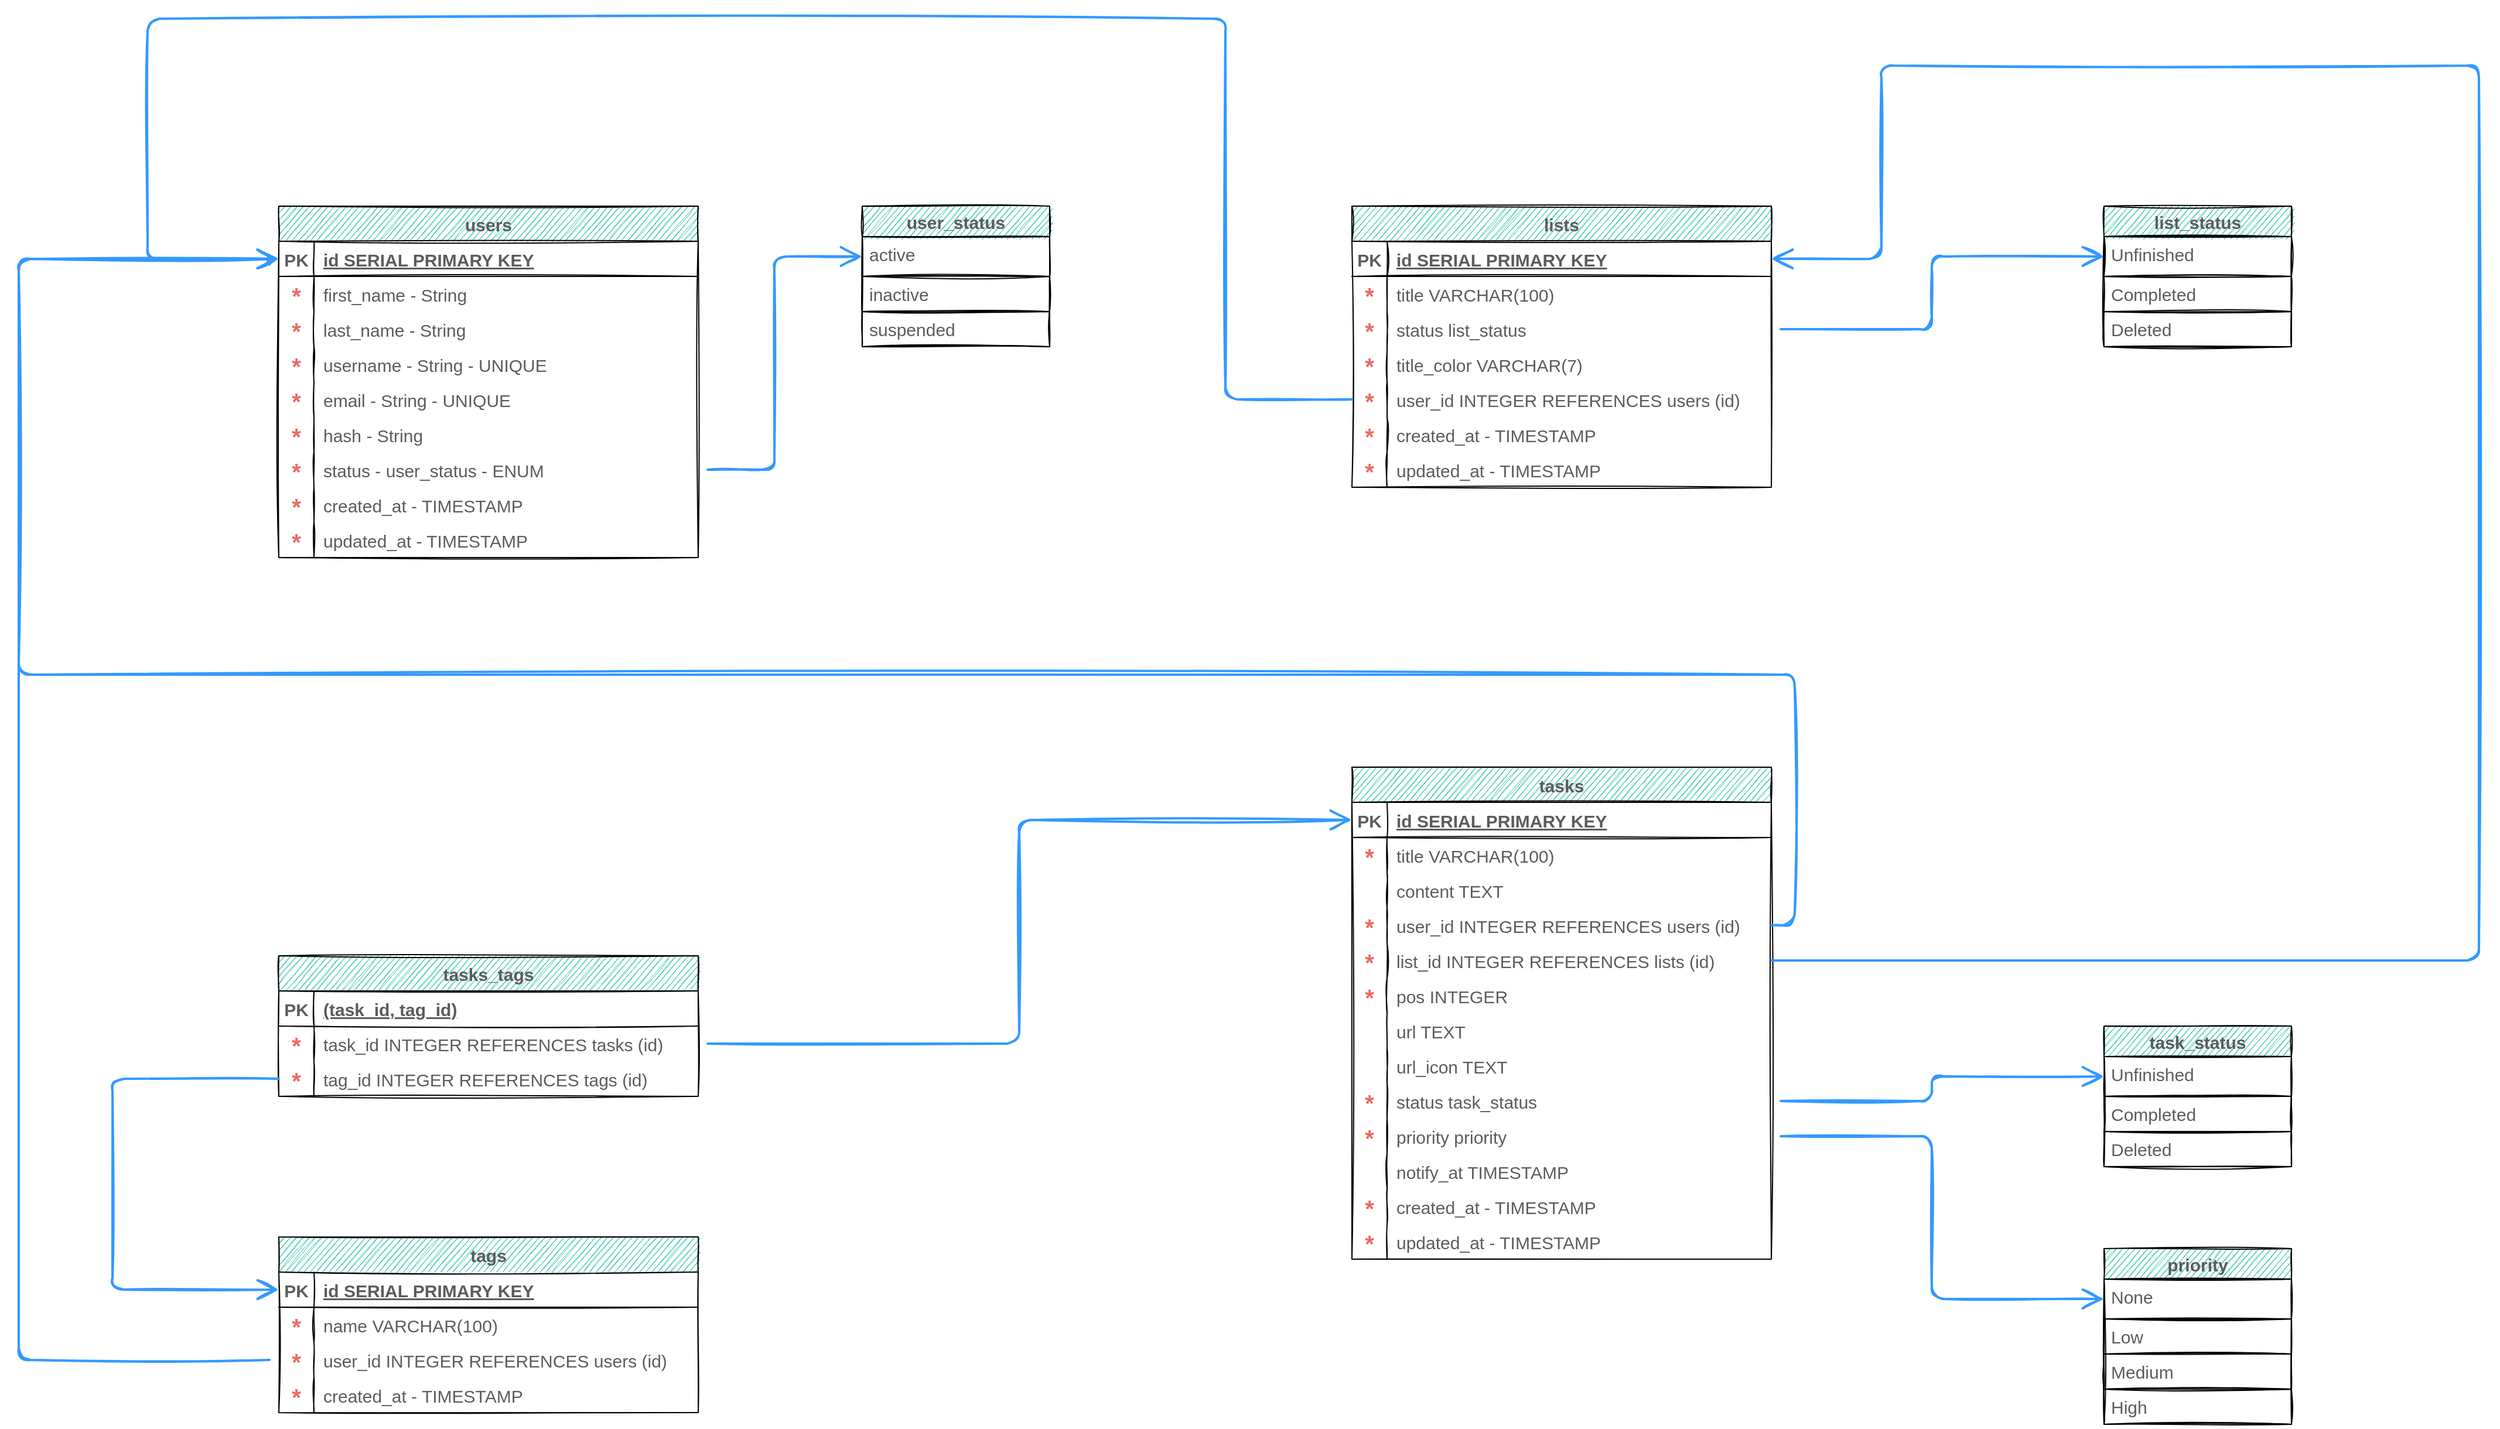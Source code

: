<mxfile version="20.3.0" type="device"><diagram id="pWo9B6j66Rc05r8IjguN" name="Page-1"><mxGraphModel dx="2276" dy="2005" grid="1" gridSize="10" guides="1" tooltips="1" connect="1" arrows="1" fold="1" page="1" pageScale="1" pageWidth="850" pageHeight="1100" math="0" shadow="0"><root><mxCell id="0"/><mxCell id="1" parent="0"/><mxCell id="dUmujij8gKGc-i1G_f2U-1" value="users" style="shape=table;startSize=30;container=1;collapsible=1;childLayout=tableLayout;fixedRows=1;rowLines=0;fontStyle=1;align=center;resizeLast=1;rounded=0;fillColor=#21C0A5;strokeColor=default;fontColor=#5C5C5C;fontSize=15;fontFamily=Helvetica;sketch=1;strokeWidth=1;swimlaneLine=1;" parent="1" vertex="1"><mxGeometry x="-198" y="120" width="358" height="300" as="geometry"/></mxCell><mxCell id="dUmujij8gKGc-i1G_f2U-2" value="" style="shape=tableRow;horizontal=0;startSize=0;swimlaneHead=0;swimlaneBody=0;fillColor=none;collapsible=0;dropTarget=0;points=[[0,0.5],[1,0.5]];portConstraint=eastwest;top=0;left=0;right=0;bottom=1;rounded=0;strokeColor=default;fontColor=#5C5C5C;fontSize=15;fontFamily=Helvetica;sketch=1;strokeWidth=1;swimlaneLine=1;" parent="dUmujij8gKGc-i1G_f2U-1" vertex="1"><mxGeometry y="30" width="358" height="30" as="geometry"/></mxCell><mxCell id="dUmujij8gKGc-i1G_f2U-3" value="PK" style="shape=partialRectangle;connectable=0;fillColor=none;top=0;left=0;bottom=0;right=0;fontStyle=1;overflow=hidden;rounded=0;strokeColor=default;fontColor=#5C5C5C;fontSize=15;fontFamily=Helvetica;sketch=1;strokeWidth=1;swimlaneLine=1;" parent="dUmujij8gKGc-i1G_f2U-2" vertex="1"><mxGeometry width="30" height="30" as="geometry"><mxRectangle width="30" height="30" as="alternateBounds"/></mxGeometry></mxCell><mxCell id="dUmujij8gKGc-i1G_f2U-4" value="id SERIAL PRIMARY KEY" style="shape=partialRectangle;connectable=0;fillColor=none;top=0;left=0;bottom=0;right=0;align=left;spacingLeft=6;fontStyle=5;overflow=hidden;rounded=0;strokeColor=default;fontColor=#5C5C5C;fontSize=15;fontFamily=Helvetica;sketch=1;strokeWidth=1;swimlaneLine=1;" parent="dUmujij8gKGc-i1G_f2U-2" vertex="1"><mxGeometry x="30" width="328" height="30" as="geometry"><mxRectangle width="328" height="30" as="alternateBounds"/></mxGeometry></mxCell><mxCell id="dUmujij8gKGc-i1G_f2U-5" value="" style="shape=tableRow;horizontal=0;startSize=0;swimlaneHead=0;swimlaneBody=0;fillColor=none;collapsible=0;dropTarget=0;points=[[0,0.5],[1,0.5]];portConstraint=eastwest;top=0;left=0;right=0;bottom=0;rounded=0;strokeColor=default;fontColor=#5C5C5C;fontSize=15;fontFamily=Helvetica;sketch=1;strokeWidth=1;swimlaneLine=1;" parent="dUmujij8gKGc-i1G_f2U-1" vertex="1"><mxGeometry y="60" width="358" height="30" as="geometry"/></mxCell><mxCell id="dUmujij8gKGc-i1G_f2U-6" value="*" style="shape=partialRectangle;connectable=0;fillColor=none;top=0;left=0;bottom=0;right=0;editable=1;overflow=hidden;rounded=0;strokeColor=default;fontColor=#EA6B66;fontSize=20;fontFamily=Helvetica;fontStyle=1;sketch=1;strokeWidth=1;swimlaneLine=1;" parent="dUmujij8gKGc-i1G_f2U-5" vertex="1"><mxGeometry width="30" height="30" as="geometry"><mxRectangle width="30" height="30" as="alternateBounds"/></mxGeometry></mxCell><mxCell id="dUmujij8gKGc-i1G_f2U-7" value="first_name - String" style="shape=partialRectangle;connectable=0;fillColor=none;top=0;left=0;bottom=0;right=0;align=left;spacingLeft=6;overflow=hidden;rounded=0;strokeColor=default;fontColor=#5C5C5C;fontSize=15;fontFamily=Helvetica;sketch=1;strokeWidth=1;swimlaneLine=1;" parent="dUmujij8gKGc-i1G_f2U-5" vertex="1"><mxGeometry x="30" width="328" height="30" as="geometry"><mxRectangle width="328" height="30" as="alternateBounds"/></mxGeometry></mxCell><mxCell id="dUmujij8gKGc-i1G_f2U-8" value="" style="shape=tableRow;horizontal=0;startSize=0;swimlaneHead=0;swimlaneBody=0;fillColor=none;collapsible=0;dropTarget=0;points=[[0,0.5],[1,0.5]];portConstraint=eastwest;top=0;left=0;right=0;bottom=0;rounded=0;strokeColor=default;fontColor=#5C5C5C;fontSize=15;fontFamily=Helvetica;sketch=1;strokeWidth=1;swimlaneLine=1;" parent="dUmujij8gKGc-i1G_f2U-1" vertex="1"><mxGeometry y="90" width="358" height="30" as="geometry"/></mxCell><mxCell id="dUmujij8gKGc-i1G_f2U-9" value="*" style="shape=partialRectangle;connectable=0;fillColor=none;top=0;left=0;bottom=0;right=0;editable=1;overflow=hidden;rounded=0;strokeColor=default;fontColor=#EA6B66;fontSize=20;fontFamily=Helvetica;fontStyle=1;sketch=1;strokeWidth=1;swimlaneLine=1;" parent="dUmujij8gKGc-i1G_f2U-8" vertex="1"><mxGeometry width="30" height="30" as="geometry"><mxRectangle width="30" height="30" as="alternateBounds"/></mxGeometry></mxCell><mxCell id="dUmujij8gKGc-i1G_f2U-10" value="last_name - String" style="shape=partialRectangle;connectable=0;fillColor=none;top=0;left=0;bottom=0;right=0;align=left;spacingLeft=6;overflow=hidden;rounded=0;strokeColor=default;fontColor=#5C5C5C;fontSize=15;fontFamily=Helvetica;sketch=1;strokeWidth=1;swimlaneLine=1;" parent="dUmujij8gKGc-i1G_f2U-8" vertex="1"><mxGeometry x="30" width="328" height="30" as="geometry"><mxRectangle width="328" height="30" as="alternateBounds"/></mxGeometry></mxCell><mxCell id="5HMOEb2sOmsDQPF9pN8P-1" value="" style="shape=tableRow;horizontal=0;startSize=0;swimlaneHead=0;swimlaneBody=0;fillColor=none;collapsible=0;dropTarget=0;points=[[0,0.5],[1,0.5]];portConstraint=eastwest;top=0;left=0;right=0;bottom=0;rounded=0;strokeColor=default;fontColor=#5C5C5C;fontSize=15;fontFamily=Helvetica;sketch=1;strokeWidth=1;swimlaneLine=1;" parent="dUmujij8gKGc-i1G_f2U-1" vertex="1"><mxGeometry y="120" width="358" height="30" as="geometry"/></mxCell><mxCell id="5HMOEb2sOmsDQPF9pN8P-2" value="*" style="shape=partialRectangle;connectable=0;fillColor=none;top=0;left=0;bottom=0;right=0;editable=1;overflow=hidden;rounded=0;strokeColor=default;fontColor=#EA6B66;fontSize=20;fontFamily=Helvetica;fontStyle=1;sketch=1;strokeWidth=1;swimlaneLine=1;" parent="5HMOEb2sOmsDQPF9pN8P-1" vertex="1"><mxGeometry width="30" height="30" as="geometry"><mxRectangle width="30" height="30" as="alternateBounds"/></mxGeometry></mxCell><mxCell id="5HMOEb2sOmsDQPF9pN8P-3" value="username - String - UNIQUE" style="shape=partialRectangle;connectable=0;fillColor=none;top=0;left=0;bottom=0;right=0;align=left;spacingLeft=6;overflow=hidden;rounded=0;strokeColor=default;fontColor=#5C5C5C;fontSize=15;fontFamily=Helvetica;sketch=1;strokeWidth=1;swimlaneLine=1;" parent="5HMOEb2sOmsDQPF9pN8P-1" vertex="1"><mxGeometry x="30" width="328" height="30" as="geometry"><mxRectangle width="328" height="30" as="alternateBounds"/></mxGeometry></mxCell><mxCell id="5HMOEb2sOmsDQPF9pN8P-4" value="" style="shape=tableRow;horizontal=0;startSize=0;swimlaneHead=0;swimlaneBody=0;fillColor=none;collapsible=0;dropTarget=0;points=[[0,0.5],[1,0.5]];portConstraint=eastwest;top=0;left=0;right=0;bottom=0;rounded=0;strokeColor=default;fontColor=#5C5C5C;fontSize=15;fontFamily=Helvetica;sketch=1;strokeWidth=1;swimlaneLine=1;" parent="dUmujij8gKGc-i1G_f2U-1" vertex="1"><mxGeometry y="150" width="358" height="30" as="geometry"/></mxCell><mxCell id="5HMOEb2sOmsDQPF9pN8P-5" value="*" style="shape=partialRectangle;connectable=0;fillColor=none;top=0;left=0;bottom=0;right=0;editable=1;overflow=hidden;rounded=0;strokeColor=default;fontColor=#EA6B66;fontSize=20;fontFamily=Helvetica;fontStyle=1;sketch=1;strokeWidth=1;swimlaneLine=1;" parent="5HMOEb2sOmsDQPF9pN8P-4" vertex="1"><mxGeometry width="30" height="30" as="geometry"><mxRectangle width="30" height="30" as="alternateBounds"/></mxGeometry></mxCell><mxCell id="5HMOEb2sOmsDQPF9pN8P-6" value="email - String - UNIQUE" style="shape=partialRectangle;connectable=0;fillColor=none;top=0;left=0;bottom=0;right=0;align=left;spacingLeft=6;overflow=hidden;rounded=0;strokeColor=default;fontColor=#5C5C5C;fontSize=15;fontFamily=Helvetica;sketch=1;strokeWidth=1;swimlaneLine=1;" parent="5HMOEb2sOmsDQPF9pN8P-4" vertex="1"><mxGeometry x="30" width="328" height="30" as="geometry"><mxRectangle width="328" height="30" as="alternateBounds"/></mxGeometry></mxCell><mxCell id="5HMOEb2sOmsDQPF9pN8P-7" value="" style="shape=tableRow;horizontal=0;startSize=0;swimlaneHead=0;swimlaneBody=0;fillColor=none;collapsible=0;dropTarget=0;points=[[0,0.5],[1,0.5]];portConstraint=eastwest;top=0;left=0;right=0;bottom=0;rounded=0;strokeColor=default;fontColor=#5C5C5C;fontSize=15;fontFamily=Helvetica;sketch=1;strokeWidth=1;swimlaneLine=1;" parent="dUmujij8gKGc-i1G_f2U-1" vertex="1"><mxGeometry y="180" width="358" height="30" as="geometry"/></mxCell><mxCell id="5HMOEb2sOmsDQPF9pN8P-8" value="*" style="shape=partialRectangle;connectable=0;fillColor=none;top=0;left=0;bottom=0;right=0;editable=1;overflow=hidden;rounded=0;strokeColor=default;fontColor=#EA6B66;fontSize=20;fontFamily=Helvetica;fontStyle=1;sketch=1;strokeWidth=1;swimlaneLine=1;" parent="5HMOEb2sOmsDQPF9pN8P-7" vertex="1"><mxGeometry width="30" height="30" as="geometry"><mxRectangle width="30" height="30" as="alternateBounds"/></mxGeometry></mxCell><mxCell id="5HMOEb2sOmsDQPF9pN8P-9" value="hash - String" style="shape=partialRectangle;connectable=0;fillColor=none;top=0;left=0;bottom=0;right=0;align=left;spacingLeft=6;overflow=hidden;rounded=0;strokeColor=default;fontColor=#5C5C5C;fontSize=15;fontFamily=Helvetica;sketch=1;strokeWidth=1;swimlaneLine=1;" parent="5HMOEb2sOmsDQPF9pN8P-7" vertex="1"><mxGeometry x="30" width="328" height="30" as="geometry"><mxRectangle width="328" height="30" as="alternateBounds"/></mxGeometry></mxCell><mxCell id="5HMOEb2sOmsDQPF9pN8P-10" value="" style="shape=tableRow;horizontal=0;startSize=0;swimlaneHead=0;swimlaneBody=0;fillColor=none;collapsible=0;dropTarget=0;points=[[0,0.5],[1,0.5]];portConstraint=eastwest;top=0;left=0;right=0;bottom=0;rounded=0;strokeColor=default;fontColor=#5C5C5C;fontSize=15;fontFamily=Helvetica;sketch=1;strokeWidth=1;swimlaneLine=1;" parent="dUmujij8gKGc-i1G_f2U-1" vertex="1"><mxGeometry y="210" width="358" height="30" as="geometry"/></mxCell><mxCell id="5HMOEb2sOmsDQPF9pN8P-11" value="*" style="shape=partialRectangle;connectable=0;fillColor=none;top=0;left=0;bottom=0;right=0;editable=1;overflow=hidden;rounded=0;strokeColor=default;fontColor=#EA6B66;fontSize=20;fontFamily=Helvetica;fontStyle=1;sketch=1;strokeWidth=1;swimlaneLine=1;" parent="5HMOEb2sOmsDQPF9pN8P-10" vertex="1"><mxGeometry width="30" height="30" as="geometry"><mxRectangle width="30" height="30" as="alternateBounds"/></mxGeometry></mxCell><mxCell id="5HMOEb2sOmsDQPF9pN8P-12" value="status - user_status - ENUM" style="shape=partialRectangle;connectable=0;fillColor=none;top=0;left=0;bottom=0;right=0;align=left;spacingLeft=6;overflow=hidden;rounded=0;strokeColor=default;fontColor=#5C5C5C;fontSize=15;fontFamily=Helvetica;sketch=1;strokeWidth=1;swimlaneLine=1;" parent="5HMOEb2sOmsDQPF9pN8P-10" vertex="1"><mxGeometry x="30" width="328" height="30" as="geometry"><mxRectangle width="328" height="30" as="alternateBounds"/></mxGeometry></mxCell><mxCell id="5HMOEb2sOmsDQPF9pN8P-13" value="" style="shape=tableRow;horizontal=0;startSize=0;swimlaneHead=0;swimlaneBody=0;fillColor=none;collapsible=0;dropTarget=0;points=[[0,0.5],[1,0.5]];portConstraint=eastwest;top=0;left=0;right=0;bottom=0;rounded=0;strokeColor=default;fontColor=#5C5C5C;fontSize=15;fontFamily=Helvetica;sketch=1;strokeWidth=1;swimlaneLine=1;" parent="dUmujij8gKGc-i1G_f2U-1" vertex="1"><mxGeometry y="240" width="358" height="30" as="geometry"/></mxCell><mxCell id="5HMOEb2sOmsDQPF9pN8P-14" value="*" style="shape=partialRectangle;connectable=0;fillColor=none;top=0;left=0;bottom=0;right=0;editable=1;overflow=hidden;rounded=0;strokeColor=default;fontColor=#EA6B66;fontSize=20;fontFamily=Helvetica;fontStyle=1;sketch=1;strokeWidth=1;swimlaneLine=1;" parent="5HMOEb2sOmsDQPF9pN8P-13" vertex="1"><mxGeometry width="30" height="30" as="geometry"><mxRectangle width="30" height="30" as="alternateBounds"/></mxGeometry></mxCell><mxCell id="5HMOEb2sOmsDQPF9pN8P-15" value="created_at - TIMESTAMP" style="shape=partialRectangle;connectable=0;fillColor=none;top=0;left=0;bottom=0;right=0;align=left;spacingLeft=6;overflow=hidden;rounded=0;strokeColor=default;fontColor=#5C5C5C;fontSize=15;fontFamily=Helvetica;sketch=1;strokeWidth=1;swimlaneLine=1;" parent="5HMOEb2sOmsDQPF9pN8P-13" vertex="1"><mxGeometry x="30" width="328" height="30" as="geometry"><mxRectangle width="328" height="30" as="alternateBounds"/></mxGeometry></mxCell><mxCell id="5HMOEb2sOmsDQPF9pN8P-16" value="" style="shape=tableRow;horizontal=0;startSize=0;swimlaneHead=0;swimlaneBody=0;fillColor=none;collapsible=0;dropTarget=0;points=[[0,0.5],[1,0.5]];portConstraint=eastwest;top=0;left=0;right=0;bottom=0;rounded=0;strokeColor=default;fontColor=#5C5C5C;fontSize=15;fontFamily=Helvetica;sketch=1;strokeWidth=1;swimlaneLine=1;" parent="dUmujij8gKGc-i1G_f2U-1" vertex="1"><mxGeometry y="270" width="358" height="30" as="geometry"/></mxCell><mxCell id="5HMOEb2sOmsDQPF9pN8P-17" value="*" style="shape=partialRectangle;connectable=0;fillColor=none;top=0;left=0;bottom=0;right=0;editable=1;overflow=hidden;rounded=0;strokeColor=default;fontColor=#EA6B66;fontSize=20;fontFamily=Helvetica;fontStyle=1;sketch=1;strokeWidth=1;swimlaneLine=1;" parent="5HMOEb2sOmsDQPF9pN8P-16" vertex="1"><mxGeometry width="30" height="30" as="geometry"><mxRectangle width="30" height="30" as="alternateBounds"/></mxGeometry></mxCell><mxCell id="5HMOEb2sOmsDQPF9pN8P-18" value="updated_at - TIMESTAMP" style="shape=partialRectangle;connectable=0;fillColor=none;top=0;left=0;bottom=0;right=0;align=left;spacingLeft=6;overflow=hidden;rounded=0;strokeColor=default;fontColor=#5C5C5C;fontSize=15;fontFamily=Helvetica;sketch=1;strokeWidth=1;swimlaneLine=1;" parent="5HMOEb2sOmsDQPF9pN8P-16" vertex="1"><mxGeometry x="30" width="328" height="30" as="geometry"><mxRectangle width="328" height="30" as="alternateBounds"/></mxGeometry></mxCell><mxCell id="5HMOEb2sOmsDQPF9pN8P-30" value="user_status" style="swimlane;fontStyle=1;childLayout=stackLayout;horizontal=1;startSize=26;horizontalStack=0;resizeParent=1;resizeParentMax=0;resizeLast=0;collapsible=1;marginBottom=0;align=center;fontSize=15;hachureGap=4;strokeColor=default;fontFamily=Helvetica;fontColor=#5C5C5C;fillColor=#21C0A5;sketch=1;strokeWidth=1;swimlaneLine=1;" parent="1" vertex="1"><mxGeometry x="300" y="120" width="160" height="120" as="geometry"/></mxCell><mxCell id="5HMOEb2sOmsDQPF9pN8P-31" value="active" style="text;strokeColor=default;fillColor=none;spacingLeft=4;spacingRight=4;overflow=hidden;rotatable=0;points=[[0,0.5],[1,0.5]];portConstraint=eastwest;fontSize=15;hachureGap=4;fontFamily=Helvetica;fontColor=#5C5C5C;align=left;sketch=1;strokeWidth=1;swimlaneLine=1;" parent="5HMOEb2sOmsDQPF9pN8P-30" vertex="1"><mxGeometry y="26" width="160" height="34" as="geometry"/></mxCell><mxCell id="5HMOEb2sOmsDQPF9pN8P-32" value="inactive" style="text;strokeColor=default;fillColor=none;spacingLeft=4;spacingRight=4;overflow=hidden;rotatable=0;points=[[0,0.5],[1,0.5]];portConstraint=eastwest;fontSize=15;hachureGap=4;fontFamily=Helvetica;fontColor=#5C5C5C;sketch=1;strokeWidth=1;swimlaneLine=1;" parent="5HMOEb2sOmsDQPF9pN8P-30" vertex="1"><mxGeometry y="60" width="160" height="30" as="geometry"/></mxCell><mxCell id="5HMOEb2sOmsDQPF9pN8P-33" value="suspended" style="text;strokeColor=default;fillColor=none;spacingLeft=4;spacingRight=4;overflow=hidden;rotatable=0;points=[[0,0.5],[1,0.5]];portConstraint=eastwest;fontSize=15;hachureGap=4;fontFamily=Helvetica;fontColor=#5C5C5C;sketch=1;strokeWidth=1;swimlaneLine=1;" parent="5HMOEb2sOmsDQPF9pN8P-30" vertex="1"><mxGeometry y="90" width="160" height="30" as="geometry"/></mxCell><mxCell id="5HMOEb2sOmsDQPF9pN8P-37" style="edgeStyle=orthogonalEdgeStyle;hachureGap=4;orthogonalLoop=1;jettySize=auto;html=1;entryX=0;entryY=0.5;entryDx=0;entryDy=0;strokeColor=#3399FF;fontFamily=Helvetica;fontSize=15;fontColor=#5C5C5C;endArrow=open;startSize=14;endSize=14;sourcePerimeterSpacing=8;targetPerimeterSpacing=8;fillColor=#21C0A5;sketch=1;strokeWidth=2;swimlaneLine=1;rounded=1;" parent="1" source="5HMOEb2sOmsDQPF9pN8P-10" target="5HMOEb2sOmsDQPF9pN8P-31" edge="1"><mxGeometry relative="1" as="geometry"/></mxCell><mxCell id="5HMOEb2sOmsDQPF9pN8P-38" value="priority" style="swimlane;fontStyle=1;childLayout=stackLayout;horizontal=1;startSize=26;horizontalStack=0;resizeParent=1;resizeParentMax=0;resizeLast=0;collapsible=1;marginBottom=0;align=center;fontSize=15;hachureGap=4;strokeColor=default;fontFamily=Helvetica;fontColor=#5C5C5C;fillColor=#21C0A5;sketch=1;strokeWidth=1;swimlaneLine=1;" parent="1" vertex="1"><mxGeometry x="1360" y="1010" width="160" height="150" as="geometry"/></mxCell><mxCell id="5HMOEb2sOmsDQPF9pN8P-39" value="None" style="text;strokeColor=default;fillColor=none;spacingLeft=4;spacingRight=4;overflow=hidden;rotatable=0;points=[[0,0.5],[1,0.5]];portConstraint=eastwest;fontSize=15;hachureGap=4;fontFamily=Helvetica;fontColor=#5C5C5C;align=left;sketch=1;strokeWidth=1;swimlaneLine=1;" parent="5HMOEb2sOmsDQPF9pN8P-38" vertex="1"><mxGeometry y="26" width="160" height="34" as="geometry"/></mxCell><mxCell id="5HMOEb2sOmsDQPF9pN8P-40" value="Low" style="text;strokeColor=default;fillColor=none;spacingLeft=4;spacingRight=4;overflow=hidden;rotatable=0;points=[[0,0.5],[1,0.5]];portConstraint=eastwest;fontSize=15;hachureGap=4;fontFamily=Helvetica;fontColor=#5C5C5C;sketch=1;strokeWidth=1;swimlaneLine=1;" parent="5HMOEb2sOmsDQPF9pN8P-38" vertex="1"><mxGeometry y="60" width="160" height="30" as="geometry"/></mxCell><mxCell id="5HMOEb2sOmsDQPF9pN8P-41" value="Medium" style="text;strokeColor=default;fillColor=none;spacingLeft=4;spacingRight=4;overflow=hidden;rotatable=0;points=[[0,0.5],[1,0.5]];portConstraint=eastwest;fontSize=15;hachureGap=4;fontFamily=Helvetica;fontColor=#5C5C5C;sketch=1;strokeWidth=1;swimlaneLine=1;" parent="5HMOEb2sOmsDQPF9pN8P-38" vertex="1"><mxGeometry y="90" width="160" height="30" as="geometry"/></mxCell><mxCell id="5HMOEb2sOmsDQPF9pN8P-50" value="High" style="text;strokeColor=default;fillColor=none;spacingLeft=4;spacingRight=4;overflow=hidden;rotatable=0;points=[[0,0.5],[1,0.5]];portConstraint=eastwest;fontSize=15;hachureGap=4;fontFamily=Helvetica;fontColor=#5C5C5C;sketch=1;strokeWidth=1;swimlaneLine=1;" parent="5HMOEb2sOmsDQPF9pN8P-38" vertex="1"><mxGeometry y="120" width="160" height="30" as="geometry"/></mxCell><mxCell id="5HMOEb2sOmsDQPF9pN8P-42" value="task_status" style="swimlane;fontStyle=1;childLayout=stackLayout;horizontal=1;startSize=26;horizontalStack=0;resizeParent=1;resizeParentMax=0;resizeLast=0;collapsible=1;marginBottom=0;align=center;fontSize=15;hachureGap=4;strokeColor=default;fontFamily=Helvetica;fontColor=#5C5C5C;fillColor=#21C0A5;sketch=1;strokeWidth=1;swimlaneLine=1;" parent="1" vertex="1"><mxGeometry x="1360" y="820" width="160" height="120" as="geometry"/></mxCell><mxCell id="5HMOEb2sOmsDQPF9pN8P-43" value="Unfinished" style="text;strokeColor=default;fillColor=none;spacingLeft=4;spacingRight=4;overflow=hidden;rotatable=0;points=[[0,0.5],[1,0.5]];portConstraint=eastwest;fontSize=15;hachureGap=4;fontFamily=Helvetica;fontColor=#5C5C5C;align=left;sketch=1;strokeWidth=1;swimlaneLine=1;" parent="5HMOEb2sOmsDQPF9pN8P-42" vertex="1"><mxGeometry y="26" width="160" height="34" as="geometry"/></mxCell><mxCell id="5HMOEb2sOmsDQPF9pN8P-44" value="Completed" style="text;strokeColor=default;fillColor=none;spacingLeft=4;spacingRight=4;overflow=hidden;rotatable=0;points=[[0,0.5],[1,0.5]];portConstraint=eastwest;fontSize=15;hachureGap=4;fontFamily=Helvetica;fontColor=#5C5C5C;sketch=1;strokeWidth=1;swimlaneLine=1;" parent="5HMOEb2sOmsDQPF9pN8P-42" vertex="1"><mxGeometry y="60" width="160" height="30" as="geometry"/></mxCell><mxCell id="5HMOEb2sOmsDQPF9pN8P-45" value="Deleted" style="text;strokeColor=default;fillColor=none;spacingLeft=4;spacingRight=4;overflow=hidden;rotatable=0;points=[[0,0.5],[1,0.5]];portConstraint=eastwest;fontSize=15;hachureGap=4;fontFamily=Helvetica;fontColor=#5C5C5C;sketch=1;strokeWidth=1;swimlaneLine=1;" parent="5HMOEb2sOmsDQPF9pN8P-42" vertex="1"><mxGeometry y="90" width="160" height="30" as="geometry"/></mxCell><mxCell id="5HMOEb2sOmsDQPF9pN8P-46" value="list_status" style="swimlane;fontStyle=1;childLayout=stackLayout;horizontal=1;startSize=26;horizontalStack=0;resizeParent=1;resizeParentMax=0;resizeLast=0;collapsible=1;marginBottom=0;align=center;fontSize=15;hachureGap=4;strokeColor=default;fontFamily=Helvetica;fontColor=#5C5C5C;fillColor=#21C0A5;sketch=1;strokeWidth=1;swimlaneLine=1;" parent="1" vertex="1"><mxGeometry x="1360" y="120" width="160" height="120" as="geometry"/></mxCell><mxCell id="5HMOEb2sOmsDQPF9pN8P-47" value="Unfinished" style="text;strokeColor=default;fillColor=none;spacingLeft=4;spacingRight=4;overflow=hidden;rotatable=0;points=[[0,0.5],[1,0.5]];portConstraint=eastwest;fontSize=15;hachureGap=4;fontFamily=Helvetica;fontColor=#5C5C5C;align=left;sketch=1;strokeWidth=1;swimlaneLine=1;" parent="5HMOEb2sOmsDQPF9pN8P-46" vertex="1"><mxGeometry y="26" width="160" height="34" as="geometry"/></mxCell><mxCell id="5HMOEb2sOmsDQPF9pN8P-48" value="Completed" style="text;strokeColor=default;fillColor=none;spacingLeft=4;spacingRight=4;overflow=hidden;rotatable=0;points=[[0,0.5],[1,0.5]];portConstraint=eastwest;fontSize=15;hachureGap=4;fontFamily=Helvetica;fontColor=#5C5C5C;sketch=1;strokeWidth=1;swimlaneLine=1;" parent="5HMOEb2sOmsDQPF9pN8P-46" vertex="1"><mxGeometry y="60" width="160" height="30" as="geometry"/></mxCell><mxCell id="5HMOEb2sOmsDQPF9pN8P-49" value="Deleted" style="text;strokeColor=default;fillColor=none;spacingLeft=4;spacingRight=4;overflow=hidden;rotatable=0;points=[[0,0.5],[1,0.5]];portConstraint=eastwest;fontSize=15;hachureGap=4;fontFamily=Helvetica;fontColor=#5C5C5C;sketch=1;strokeWidth=1;swimlaneLine=1;" parent="5HMOEb2sOmsDQPF9pN8P-46" vertex="1"><mxGeometry y="90" width="160" height="30" as="geometry"/></mxCell><mxCell id="5HMOEb2sOmsDQPF9pN8P-51" value="lists" style="shape=table;startSize=30;container=1;collapsible=1;childLayout=tableLayout;fixedRows=1;rowLines=0;fontStyle=1;align=center;resizeLast=1;rounded=0;fillColor=#21C0A5;strokeColor=default;fontColor=#5C5C5C;fontSize=15;fontFamily=Helvetica;sketch=1;strokeWidth=1;swimlaneLine=1;" parent="1" vertex="1"><mxGeometry x="718" y="120" width="358" height="240" as="geometry"/></mxCell><mxCell id="5HMOEb2sOmsDQPF9pN8P-52" value="" style="shape=tableRow;horizontal=0;startSize=0;swimlaneHead=0;swimlaneBody=0;fillColor=none;collapsible=0;dropTarget=0;points=[[0,0.5],[1,0.5]];portConstraint=eastwest;top=0;left=0;right=0;bottom=1;rounded=0;strokeColor=default;fontColor=#5C5C5C;fontSize=15;fontFamily=Helvetica;sketch=1;strokeWidth=1;swimlaneLine=1;" parent="5HMOEb2sOmsDQPF9pN8P-51" vertex="1"><mxGeometry y="30" width="358" height="30" as="geometry"/></mxCell><mxCell id="5HMOEb2sOmsDQPF9pN8P-53" value="PK" style="shape=partialRectangle;connectable=0;fillColor=none;top=0;left=0;bottom=0;right=0;fontStyle=1;overflow=hidden;rounded=0;strokeColor=default;fontColor=#5C5C5C;fontSize=15;fontFamily=Helvetica;sketch=1;strokeWidth=1;swimlaneLine=1;" parent="5HMOEb2sOmsDQPF9pN8P-52" vertex="1"><mxGeometry width="30" height="30" as="geometry"><mxRectangle width="30" height="30" as="alternateBounds"/></mxGeometry></mxCell><mxCell id="5HMOEb2sOmsDQPF9pN8P-54" value="id SERIAL PRIMARY KEY" style="shape=partialRectangle;connectable=0;fillColor=none;top=0;left=0;bottom=0;right=0;align=left;spacingLeft=6;fontStyle=5;overflow=hidden;rounded=0;strokeColor=default;fontColor=#5C5C5C;fontSize=15;fontFamily=Helvetica;sketch=1;strokeWidth=1;swimlaneLine=1;" parent="5HMOEb2sOmsDQPF9pN8P-52" vertex="1"><mxGeometry x="30" width="328" height="30" as="geometry"><mxRectangle width="328" height="30" as="alternateBounds"/></mxGeometry></mxCell><mxCell id="5HMOEb2sOmsDQPF9pN8P-55" value="" style="shape=tableRow;horizontal=0;startSize=0;swimlaneHead=0;swimlaneBody=0;fillColor=none;collapsible=0;dropTarget=0;points=[[0,0.5],[1,0.5]];portConstraint=eastwest;top=0;left=0;right=0;bottom=0;rounded=0;strokeColor=default;fontColor=#5C5C5C;fontSize=15;fontFamily=Helvetica;sketch=1;strokeWidth=1;swimlaneLine=1;" parent="5HMOEb2sOmsDQPF9pN8P-51" vertex="1"><mxGeometry y="60" width="358" height="30" as="geometry"/></mxCell><mxCell id="5HMOEb2sOmsDQPF9pN8P-56" value="*" style="shape=partialRectangle;connectable=0;fillColor=none;top=0;left=0;bottom=0;right=0;editable=1;overflow=hidden;rounded=0;strokeColor=default;fontColor=#EA6B66;fontSize=20;fontFamily=Helvetica;fontStyle=1;sketch=1;strokeWidth=1;swimlaneLine=1;" parent="5HMOEb2sOmsDQPF9pN8P-55" vertex="1"><mxGeometry width="30" height="30" as="geometry"><mxRectangle width="30" height="30" as="alternateBounds"/></mxGeometry></mxCell><mxCell id="5HMOEb2sOmsDQPF9pN8P-57" value="title VARCHAR(100)" style="shape=partialRectangle;connectable=0;fillColor=none;top=0;left=0;bottom=0;right=0;align=left;spacingLeft=6;overflow=hidden;rounded=0;strokeColor=default;fontColor=#5C5C5C;fontSize=15;fontFamily=Helvetica;sketch=1;strokeWidth=1;swimlaneLine=1;" parent="5HMOEb2sOmsDQPF9pN8P-55" vertex="1"><mxGeometry x="30" width="328" height="30" as="geometry"><mxRectangle width="328" height="30" as="alternateBounds"/></mxGeometry></mxCell><mxCell id="5HMOEb2sOmsDQPF9pN8P-58" value="" style="shape=tableRow;horizontal=0;startSize=0;swimlaneHead=0;swimlaneBody=0;fillColor=none;collapsible=0;dropTarget=0;points=[[0,0.5],[1,0.5]];portConstraint=eastwest;top=0;left=0;right=0;bottom=0;rounded=0;strokeColor=default;fontColor=#5C5C5C;fontSize=15;fontFamily=Helvetica;sketch=1;strokeWidth=1;swimlaneLine=1;" parent="5HMOEb2sOmsDQPF9pN8P-51" vertex="1"><mxGeometry y="90" width="358" height="30" as="geometry"/></mxCell><mxCell id="5HMOEb2sOmsDQPF9pN8P-59" value="*" style="shape=partialRectangle;connectable=0;fillColor=none;top=0;left=0;bottom=0;right=0;editable=1;overflow=hidden;rounded=0;strokeColor=default;fontColor=#EA6B66;fontSize=20;fontFamily=Helvetica;fontStyle=1;sketch=1;strokeWidth=1;swimlaneLine=1;" parent="5HMOEb2sOmsDQPF9pN8P-58" vertex="1"><mxGeometry width="30" height="30" as="geometry"><mxRectangle width="30" height="30" as="alternateBounds"/></mxGeometry></mxCell><mxCell id="5HMOEb2sOmsDQPF9pN8P-60" value="status list_status" style="shape=partialRectangle;connectable=0;fillColor=none;top=0;left=0;bottom=0;right=0;align=left;spacingLeft=6;overflow=hidden;rounded=0;strokeColor=default;fontColor=#5C5C5C;fontSize=15;fontFamily=Helvetica;sketch=1;strokeWidth=1;swimlaneLine=1;" parent="5HMOEb2sOmsDQPF9pN8P-58" vertex="1"><mxGeometry x="30" width="328" height="30" as="geometry"><mxRectangle width="328" height="30" as="alternateBounds"/></mxGeometry></mxCell><mxCell id="5HMOEb2sOmsDQPF9pN8P-61" value="" style="shape=tableRow;horizontal=0;startSize=0;swimlaneHead=0;swimlaneBody=0;fillColor=none;collapsible=0;dropTarget=0;points=[[0,0.5],[1,0.5]];portConstraint=eastwest;top=0;left=0;right=0;bottom=0;rounded=0;strokeColor=default;fontColor=#5C5C5C;fontSize=15;fontFamily=Helvetica;sketch=1;strokeWidth=1;swimlaneLine=1;" parent="5HMOEb2sOmsDQPF9pN8P-51" vertex="1"><mxGeometry y="120" width="358" height="30" as="geometry"/></mxCell><mxCell id="5HMOEb2sOmsDQPF9pN8P-62" value="*" style="shape=partialRectangle;connectable=0;fillColor=none;top=0;left=0;bottom=0;right=0;editable=1;overflow=hidden;rounded=0;strokeColor=default;fontColor=#EA6B66;fontSize=20;fontFamily=Helvetica;fontStyle=1;sketch=1;strokeWidth=1;swimlaneLine=1;" parent="5HMOEb2sOmsDQPF9pN8P-61" vertex="1"><mxGeometry width="30" height="30" as="geometry"><mxRectangle width="30" height="30" as="alternateBounds"/></mxGeometry></mxCell><mxCell id="5HMOEb2sOmsDQPF9pN8P-63" value="title_color VARCHAR(7)" style="shape=partialRectangle;connectable=0;fillColor=none;top=0;left=0;bottom=0;right=0;align=left;spacingLeft=6;overflow=hidden;rounded=0;strokeColor=default;fontColor=#5C5C5C;fontSize=15;fontFamily=Helvetica;sketch=1;strokeWidth=1;swimlaneLine=1;" parent="5HMOEb2sOmsDQPF9pN8P-61" vertex="1"><mxGeometry x="30" width="328" height="30" as="geometry"><mxRectangle width="328" height="30" as="alternateBounds"/></mxGeometry></mxCell><mxCell id="5HMOEb2sOmsDQPF9pN8P-64" value="" style="shape=tableRow;horizontal=0;startSize=0;swimlaneHead=0;swimlaneBody=0;fillColor=none;collapsible=0;dropTarget=0;points=[[0,0.5],[1,0.5]];portConstraint=eastwest;top=0;left=0;right=0;bottom=0;rounded=0;strokeColor=default;fontColor=#5C5C5C;fontSize=15;fontFamily=Helvetica;sketch=1;strokeWidth=1;swimlaneLine=1;" parent="5HMOEb2sOmsDQPF9pN8P-51" vertex="1"><mxGeometry y="150" width="358" height="30" as="geometry"/></mxCell><mxCell id="5HMOEb2sOmsDQPF9pN8P-65" value="*" style="shape=partialRectangle;connectable=0;fillColor=none;top=0;left=0;bottom=0;right=0;editable=1;overflow=hidden;rounded=0;strokeColor=default;fontColor=#EA6B66;fontSize=20;fontFamily=Helvetica;fontStyle=1;sketch=1;strokeWidth=1;swimlaneLine=1;" parent="5HMOEb2sOmsDQPF9pN8P-64" vertex="1"><mxGeometry width="30" height="30" as="geometry"><mxRectangle width="30" height="30" as="alternateBounds"/></mxGeometry></mxCell><mxCell id="5HMOEb2sOmsDQPF9pN8P-66" value="user_id INTEGER REFERENCES users (id)" style="shape=partialRectangle;connectable=0;fillColor=none;top=0;left=0;bottom=0;right=0;align=left;spacingLeft=6;overflow=hidden;rounded=0;strokeColor=default;fontColor=#5C5C5C;fontSize=15;fontFamily=Helvetica;sketch=1;strokeWidth=1;swimlaneLine=1;" parent="5HMOEb2sOmsDQPF9pN8P-64" vertex="1"><mxGeometry x="30" width="328" height="30" as="geometry"><mxRectangle width="328" height="30" as="alternateBounds"/></mxGeometry></mxCell><mxCell id="5HMOEb2sOmsDQPF9pN8P-76" value="" style="shape=tableRow;horizontal=0;startSize=0;swimlaneHead=0;swimlaneBody=0;fillColor=none;collapsible=0;dropTarget=0;points=[[0,0.5],[1,0.5]];portConstraint=eastwest;top=0;left=0;right=0;bottom=0;rounded=0;strokeColor=default;fontColor=#5C5C5C;fontSize=15;fontFamily=Helvetica;sketch=1;strokeWidth=1;swimlaneLine=1;" parent="5HMOEb2sOmsDQPF9pN8P-51" vertex="1"><mxGeometry y="180" width="358" height="30" as="geometry"/></mxCell><mxCell id="5HMOEb2sOmsDQPF9pN8P-77" value="*" style="shape=partialRectangle;connectable=0;fillColor=none;top=0;left=0;bottom=0;right=0;editable=1;overflow=hidden;rounded=0;strokeColor=default;fontColor=#EA6B66;fontSize=20;fontFamily=Helvetica;fontStyle=1;sketch=1;strokeWidth=1;swimlaneLine=1;" parent="5HMOEb2sOmsDQPF9pN8P-76" vertex="1"><mxGeometry width="30" height="30" as="geometry"><mxRectangle width="30" height="30" as="alternateBounds"/></mxGeometry></mxCell><mxCell id="5HMOEb2sOmsDQPF9pN8P-78" value="created_at - TIMESTAMP" style="shape=partialRectangle;connectable=0;fillColor=none;top=0;left=0;bottom=0;right=0;align=left;spacingLeft=6;overflow=hidden;rounded=0;strokeColor=default;fontColor=#5C5C5C;fontSize=15;fontFamily=Helvetica;sketch=1;strokeWidth=1;swimlaneLine=1;" parent="5HMOEb2sOmsDQPF9pN8P-76" vertex="1"><mxGeometry x="30" width="328" height="30" as="geometry"><mxRectangle width="328" height="30" as="alternateBounds"/></mxGeometry></mxCell><mxCell id="5HMOEb2sOmsDQPF9pN8P-79" value="" style="shape=tableRow;horizontal=0;startSize=0;swimlaneHead=0;swimlaneBody=0;fillColor=none;collapsible=0;dropTarget=0;points=[[0,0.5],[1,0.5]];portConstraint=eastwest;top=0;left=0;right=0;bottom=0;rounded=0;strokeColor=default;fontColor=#5C5C5C;fontSize=15;fontFamily=Helvetica;sketch=1;strokeWidth=1;swimlaneLine=1;" parent="5HMOEb2sOmsDQPF9pN8P-51" vertex="1"><mxGeometry y="210" width="358" height="30" as="geometry"/></mxCell><mxCell id="5HMOEb2sOmsDQPF9pN8P-80" value="*" style="shape=partialRectangle;connectable=0;fillColor=none;top=0;left=0;bottom=0;right=0;editable=1;overflow=hidden;rounded=0;strokeColor=default;fontColor=#EA6B66;fontSize=20;fontFamily=Helvetica;fontStyle=1;sketch=1;strokeWidth=1;swimlaneLine=1;" parent="5HMOEb2sOmsDQPF9pN8P-79" vertex="1"><mxGeometry width="30" height="30" as="geometry"><mxRectangle width="30" height="30" as="alternateBounds"/></mxGeometry></mxCell><mxCell id="5HMOEb2sOmsDQPF9pN8P-81" value="updated_at - TIMESTAMP" style="shape=partialRectangle;connectable=0;fillColor=none;top=0;left=0;bottom=0;right=0;align=left;spacingLeft=6;overflow=hidden;rounded=0;strokeColor=default;fontColor=#5C5C5C;fontSize=15;fontFamily=Helvetica;sketch=1;strokeWidth=1;swimlaneLine=1;" parent="5HMOEb2sOmsDQPF9pN8P-79" vertex="1"><mxGeometry x="30" width="328" height="30" as="geometry"><mxRectangle width="328" height="30" as="alternateBounds"/></mxGeometry></mxCell><mxCell id="5HMOEb2sOmsDQPF9pN8P-82" style="edgeStyle=orthogonalEdgeStyle;hachureGap=4;orthogonalLoop=1;jettySize=auto;html=1;entryX=0;entryY=0.5;entryDx=0;entryDy=0;strokeColor=#3399FF;fontFamily=Helvetica;fontSize=15;fontColor=#5C5C5C;endArrow=open;startSize=14;endSize=14;sourcePerimeterSpacing=8;targetPerimeterSpacing=8;fillColor=#21C0A5;sketch=1;strokeWidth=2;swimlaneLine=1;rounded=1;" parent="1" source="5HMOEb2sOmsDQPF9pN8P-58" target="5HMOEb2sOmsDQPF9pN8P-47" edge="1"><mxGeometry relative="1" as="geometry"/></mxCell><mxCell id="5HMOEb2sOmsDQPF9pN8P-87" value="tags" style="shape=table;startSize=30;container=1;collapsible=1;childLayout=tableLayout;fixedRows=1;rowLines=0;fontStyle=1;align=center;resizeLast=1;rounded=0;fillColor=#21C0A5;strokeColor=default;fontColor=#5C5C5C;fontSize=15;fontFamily=Helvetica;sketch=1;strokeWidth=1;swimlaneLine=1;" parent="1" vertex="1"><mxGeometry x="-198" y="1000" width="358" height="150" as="geometry"/></mxCell><mxCell id="5HMOEb2sOmsDQPF9pN8P-88" value="" style="shape=tableRow;horizontal=0;startSize=0;swimlaneHead=0;swimlaneBody=0;fillColor=none;collapsible=0;dropTarget=0;points=[[0,0.5],[1,0.5]];portConstraint=eastwest;top=0;left=0;right=0;bottom=1;rounded=0;strokeColor=default;fontColor=#5C5C5C;fontSize=15;fontFamily=Helvetica;sketch=1;strokeWidth=1;swimlaneLine=1;" parent="5HMOEb2sOmsDQPF9pN8P-87" vertex="1"><mxGeometry y="30" width="358" height="30" as="geometry"/></mxCell><mxCell id="5HMOEb2sOmsDQPF9pN8P-89" value="PK" style="shape=partialRectangle;connectable=0;fillColor=none;top=0;left=0;bottom=0;right=0;fontStyle=1;overflow=hidden;rounded=0;strokeColor=default;fontColor=#5C5C5C;fontSize=15;fontFamily=Helvetica;sketch=1;strokeWidth=1;swimlaneLine=1;" parent="5HMOEb2sOmsDQPF9pN8P-88" vertex="1"><mxGeometry width="30" height="30" as="geometry"><mxRectangle width="30" height="30" as="alternateBounds"/></mxGeometry></mxCell><mxCell id="5HMOEb2sOmsDQPF9pN8P-90" value="id SERIAL PRIMARY KEY" style="shape=partialRectangle;connectable=0;fillColor=none;top=0;left=0;bottom=0;right=0;align=left;spacingLeft=6;fontStyle=5;overflow=hidden;rounded=0;strokeColor=default;fontColor=#5C5C5C;fontSize=15;fontFamily=Helvetica;sketch=1;strokeWidth=1;swimlaneLine=1;" parent="5HMOEb2sOmsDQPF9pN8P-88" vertex="1"><mxGeometry x="30" width="328" height="30" as="geometry"><mxRectangle width="328" height="30" as="alternateBounds"/></mxGeometry></mxCell><mxCell id="5HMOEb2sOmsDQPF9pN8P-91" value="" style="shape=tableRow;horizontal=0;startSize=0;swimlaneHead=0;swimlaneBody=0;fillColor=none;collapsible=0;dropTarget=0;points=[[0,0.5],[1,0.5]];portConstraint=eastwest;top=0;left=0;right=0;bottom=0;rounded=0;strokeColor=default;fontColor=#5C5C5C;fontSize=15;fontFamily=Helvetica;sketch=1;strokeWidth=1;swimlaneLine=1;" parent="5HMOEb2sOmsDQPF9pN8P-87" vertex="1"><mxGeometry y="60" width="358" height="30" as="geometry"/></mxCell><mxCell id="5HMOEb2sOmsDQPF9pN8P-92" value="*" style="shape=partialRectangle;connectable=0;fillColor=none;top=0;left=0;bottom=0;right=0;editable=1;overflow=hidden;rounded=0;strokeColor=default;fontColor=#EA6B66;fontSize=20;fontFamily=Helvetica;fontStyle=1;sketch=1;strokeWidth=1;swimlaneLine=1;" parent="5HMOEb2sOmsDQPF9pN8P-91" vertex="1"><mxGeometry width="30" height="30" as="geometry"><mxRectangle width="30" height="30" as="alternateBounds"/></mxGeometry></mxCell><mxCell id="5HMOEb2sOmsDQPF9pN8P-93" value="name VARCHAR(100)" style="shape=partialRectangle;connectable=0;fillColor=none;top=0;left=0;bottom=0;right=0;align=left;spacingLeft=6;overflow=hidden;rounded=0;strokeColor=default;fontColor=#5C5C5C;fontSize=15;fontFamily=Helvetica;sketch=1;strokeWidth=1;swimlaneLine=1;" parent="5HMOEb2sOmsDQPF9pN8P-91" vertex="1"><mxGeometry x="30" width="328" height="30" as="geometry"><mxRectangle width="328" height="30" as="alternateBounds"/></mxGeometry></mxCell><mxCell id="5HMOEb2sOmsDQPF9pN8P-100" value="" style="shape=tableRow;horizontal=0;startSize=0;swimlaneHead=0;swimlaneBody=0;fillColor=none;collapsible=0;dropTarget=0;points=[[0,0.5],[1,0.5]];portConstraint=eastwest;top=0;left=0;right=0;bottom=0;rounded=0;strokeColor=default;fontColor=#5C5C5C;fontSize=15;fontFamily=Helvetica;sketch=1;strokeWidth=1;swimlaneLine=1;" parent="5HMOEb2sOmsDQPF9pN8P-87" vertex="1"><mxGeometry y="90" width="358" height="30" as="geometry"/></mxCell><mxCell id="5HMOEb2sOmsDQPF9pN8P-101" value="*" style="shape=partialRectangle;connectable=0;fillColor=none;top=0;left=0;bottom=0;right=0;editable=1;overflow=hidden;rounded=0;strokeColor=default;fontColor=#EA6B66;fontSize=20;fontFamily=Helvetica;fontStyle=1;sketch=1;strokeWidth=1;swimlaneLine=1;" parent="5HMOEb2sOmsDQPF9pN8P-100" vertex="1"><mxGeometry width="30" height="30" as="geometry"><mxRectangle width="30" height="30" as="alternateBounds"/></mxGeometry></mxCell><mxCell id="5HMOEb2sOmsDQPF9pN8P-102" value="user_id INTEGER REFERENCES users (id)" style="shape=partialRectangle;connectable=0;fillColor=none;top=0;left=0;bottom=0;right=0;align=left;spacingLeft=6;overflow=hidden;rounded=0;strokeColor=default;fontColor=#5C5C5C;fontSize=15;fontFamily=Helvetica;sketch=1;strokeWidth=1;swimlaneLine=1;" parent="5HMOEb2sOmsDQPF9pN8P-100" vertex="1"><mxGeometry x="30" width="328" height="30" as="geometry"><mxRectangle width="328" height="30" as="alternateBounds"/></mxGeometry></mxCell><mxCell id="5HMOEb2sOmsDQPF9pN8P-103" value="" style="shape=tableRow;horizontal=0;startSize=0;swimlaneHead=0;swimlaneBody=0;fillColor=none;collapsible=0;dropTarget=0;points=[[0,0.5],[1,0.5]];portConstraint=eastwest;top=0;left=0;right=0;bottom=0;rounded=0;strokeColor=default;fontColor=#5C5C5C;fontSize=15;fontFamily=Helvetica;sketch=1;strokeWidth=1;swimlaneLine=1;" parent="5HMOEb2sOmsDQPF9pN8P-87" vertex="1"><mxGeometry y="120" width="358" height="30" as="geometry"/></mxCell><mxCell id="5HMOEb2sOmsDQPF9pN8P-104" value="*" style="shape=partialRectangle;connectable=0;fillColor=none;top=0;left=0;bottom=0;right=0;editable=1;overflow=hidden;rounded=0;strokeColor=default;fontColor=#EA6B66;fontSize=20;fontFamily=Helvetica;fontStyle=1;sketch=1;strokeWidth=1;swimlaneLine=1;" parent="5HMOEb2sOmsDQPF9pN8P-103" vertex="1"><mxGeometry width="30" height="30" as="geometry"><mxRectangle width="30" height="30" as="alternateBounds"/></mxGeometry></mxCell><mxCell id="5HMOEb2sOmsDQPF9pN8P-105" value="created_at - TIMESTAMP" style="shape=partialRectangle;connectable=0;fillColor=none;top=0;left=0;bottom=0;right=0;align=left;spacingLeft=6;overflow=hidden;rounded=0;strokeColor=default;fontColor=#5C5C5C;fontSize=15;fontFamily=Helvetica;sketch=1;strokeWidth=1;swimlaneLine=1;" parent="5HMOEb2sOmsDQPF9pN8P-103" vertex="1"><mxGeometry x="30" width="328" height="30" as="geometry"><mxRectangle width="328" height="30" as="alternateBounds"/></mxGeometry></mxCell><mxCell id="5HMOEb2sOmsDQPF9pN8P-109" style="edgeStyle=orthogonalEdgeStyle;hachureGap=4;orthogonalLoop=1;jettySize=auto;html=1;entryX=0;entryY=0.5;entryDx=0;entryDy=0;strokeColor=#3399FF;fontFamily=Helvetica;fontSize=20;fontColor=#5C5C5C;endArrow=open;startSize=14;endSize=14;sourcePerimeterSpacing=8;targetPerimeterSpacing=8;fillColor=#21C0A5;sketch=1;strokeWidth=2;swimlaneLine=1;rounded=1;" parent="1" source="5HMOEb2sOmsDQPF9pN8P-100" target="dUmujij8gKGc-i1G_f2U-2" edge="1"><mxGeometry relative="1" as="geometry"><Array as="points"><mxPoint x="-420" y="1105"/><mxPoint x="-420" y="165"/></Array></mxGeometry></mxCell><mxCell id="5HMOEb2sOmsDQPF9pN8P-110" value="tasks_tags" style="shape=table;startSize=30;container=1;collapsible=1;childLayout=tableLayout;fixedRows=1;rowLines=0;fontStyle=1;align=center;resizeLast=1;rounded=0;fillColor=#21C0A5;strokeColor=default;fontColor=#5C5C5C;fontSize=15;fontFamily=Helvetica;sketch=1;strokeWidth=1;swimlaneLine=1;" parent="1" vertex="1"><mxGeometry x="-198" y="760" width="358" height="120" as="geometry"/></mxCell><mxCell id="5HMOEb2sOmsDQPF9pN8P-111" value="" style="shape=tableRow;horizontal=0;startSize=0;swimlaneHead=0;swimlaneBody=0;fillColor=none;collapsible=0;dropTarget=0;points=[[0,0.5],[1,0.5]];portConstraint=eastwest;top=0;left=0;right=0;bottom=1;rounded=0;strokeColor=default;fontColor=#5C5C5C;fontSize=15;fontFamily=Helvetica;sketch=1;strokeWidth=1;swimlaneLine=1;" parent="5HMOEb2sOmsDQPF9pN8P-110" vertex="1"><mxGeometry y="30" width="358" height="30" as="geometry"/></mxCell><mxCell id="5HMOEb2sOmsDQPF9pN8P-112" value="PK" style="shape=partialRectangle;connectable=0;fillColor=none;top=0;left=0;bottom=0;right=0;fontStyle=1;overflow=hidden;rounded=0;strokeColor=default;fontColor=#5C5C5C;fontSize=15;fontFamily=Helvetica;sketch=1;strokeWidth=1;swimlaneLine=1;" parent="5HMOEb2sOmsDQPF9pN8P-111" vertex="1"><mxGeometry width="30" height="30" as="geometry"><mxRectangle width="30" height="30" as="alternateBounds"/></mxGeometry></mxCell><mxCell id="5HMOEb2sOmsDQPF9pN8P-113" value="(task_id, tag_id)" style="shape=partialRectangle;connectable=0;fillColor=none;top=0;left=0;bottom=0;right=0;align=left;spacingLeft=6;fontStyle=5;overflow=hidden;rounded=0;strokeColor=default;fontColor=#5C5C5C;fontSize=15;fontFamily=Helvetica;sketch=1;strokeWidth=1;swimlaneLine=1;" parent="5HMOEb2sOmsDQPF9pN8P-111" vertex="1"><mxGeometry x="30" width="328" height="30" as="geometry"><mxRectangle width="328" height="30" as="alternateBounds"/></mxGeometry></mxCell><mxCell id="5HMOEb2sOmsDQPF9pN8P-114" value="" style="shape=tableRow;horizontal=0;startSize=0;swimlaneHead=0;swimlaneBody=0;fillColor=none;collapsible=0;dropTarget=0;points=[[0,0.5],[1,0.5]];portConstraint=eastwest;top=0;left=0;right=0;bottom=0;rounded=0;strokeColor=default;fontColor=#5C5C5C;fontSize=15;fontFamily=Helvetica;sketch=1;strokeWidth=1;swimlaneLine=1;" parent="5HMOEb2sOmsDQPF9pN8P-110" vertex="1"><mxGeometry y="60" width="358" height="30" as="geometry"/></mxCell><mxCell id="5HMOEb2sOmsDQPF9pN8P-115" value="*" style="shape=partialRectangle;connectable=0;fillColor=none;top=0;left=0;bottom=0;right=0;editable=1;overflow=hidden;rounded=0;strokeColor=default;fontColor=#EA6B66;fontSize=20;fontFamily=Helvetica;fontStyle=1;sketch=1;strokeWidth=1;swimlaneLine=1;" parent="5HMOEb2sOmsDQPF9pN8P-114" vertex="1"><mxGeometry width="30" height="30" as="geometry"><mxRectangle width="30" height="30" as="alternateBounds"/></mxGeometry></mxCell><mxCell id="5HMOEb2sOmsDQPF9pN8P-116" value="task_id INTEGER REFERENCES tasks (id)" style="shape=partialRectangle;connectable=0;fillColor=none;top=0;left=0;bottom=0;right=0;align=left;spacingLeft=6;overflow=hidden;rounded=0;strokeColor=default;fontColor=#5C5C5C;fontSize=15;fontFamily=Helvetica;sketch=1;strokeWidth=1;swimlaneLine=1;" parent="5HMOEb2sOmsDQPF9pN8P-114" vertex="1"><mxGeometry x="30" width="328" height="30" as="geometry"><mxRectangle width="328" height="30" as="alternateBounds"/></mxGeometry></mxCell><mxCell id="5HMOEb2sOmsDQPF9pN8P-117" value="" style="shape=tableRow;horizontal=0;startSize=0;swimlaneHead=0;swimlaneBody=0;fillColor=none;collapsible=0;dropTarget=0;points=[[0,0.5],[1,0.5]];portConstraint=eastwest;top=0;left=0;right=0;bottom=0;rounded=0;strokeColor=default;fontColor=#5C5C5C;fontSize=15;fontFamily=Helvetica;sketch=1;strokeWidth=1;swimlaneLine=1;" parent="5HMOEb2sOmsDQPF9pN8P-110" vertex="1"><mxGeometry y="90" width="358" height="30" as="geometry"/></mxCell><mxCell id="5HMOEb2sOmsDQPF9pN8P-118" value="*" style="shape=partialRectangle;connectable=0;fillColor=none;top=0;left=0;bottom=0;right=0;editable=1;overflow=hidden;rounded=0;strokeColor=default;fontColor=#EA6B66;fontSize=20;fontFamily=Helvetica;fontStyle=1;sketch=1;strokeWidth=1;swimlaneLine=1;" parent="5HMOEb2sOmsDQPF9pN8P-117" vertex="1"><mxGeometry width="30" height="30" as="geometry"><mxRectangle width="30" height="30" as="alternateBounds"/></mxGeometry></mxCell><mxCell id="5HMOEb2sOmsDQPF9pN8P-119" value="tag_id INTEGER REFERENCES tags (id)" style="shape=partialRectangle;connectable=0;fillColor=none;top=0;left=0;bottom=0;right=0;align=left;spacingLeft=6;overflow=hidden;rounded=0;strokeColor=default;fontColor=#5C5C5C;fontSize=15;fontFamily=Helvetica;sketch=1;strokeWidth=1;swimlaneLine=1;" parent="5HMOEb2sOmsDQPF9pN8P-117" vertex="1"><mxGeometry x="30" width="328" height="30" as="geometry"><mxRectangle width="328" height="30" as="alternateBounds"/></mxGeometry></mxCell><mxCell id="5HMOEb2sOmsDQPF9pN8P-134" value="tasks" style="shape=table;startSize=30;container=1;collapsible=1;childLayout=tableLayout;fixedRows=1;rowLines=0;fontStyle=1;align=center;resizeLast=1;rounded=0;fillColor=#21C0A5;strokeColor=default;fontColor=#5C5C5C;fontSize=15;fontFamily=Helvetica;sketch=1;strokeWidth=1;swimlaneLine=1;" parent="1" vertex="1"><mxGeometry x="718" y="599" width="358" height="420" as="geometry"/></mxCell><mxCell id="5HMOEb2sOmsDQPF9pN8P-135" value="" style="shape=tableRow;horizontal=0;startSize=0;swimlaneHead=0;swimlaneBody=0;fillColor=none;collapsible=0;dropTarget=0;points=[[0,0.5],[1,0.5]];portConstraint=eastwest;top=0;left=0;right=0;bottom=1;rounded=0;strokeColor=default;fontColor=#5C5C5C;fontSize=15;fontFamily=Helvetica;sketch=1;strokeWidth=1;swimlaneLine=1;" parent="5HMOEb2sOmsDQPF9pN8P-134" vertex="1"><mxGeometry y="30" width="358" height="30" as="geometry"/></mxCell><mxCell id="5HMOEb2sOmsDQPF9pN8P-136" value="PK" style="shape=partialRectangle;connectable=0;fillColor=none;top=0;left=0;bottom=0;right=0;fontStyle=1;overflow=hidden;rounded=0;strokeColor=default;fontColor=#5C5C5C;fontSize=15;fontFamily=Helvetica;sketch=1;strokeWidth=1;swimlaneLine=1;" parent="5HMOEb2sOmsDQPF9pN8P-135" vertex="1"><mxGeometry width="30" height="30" as="geometry"><mxRectangle width="30" height="30" as="alternateBounds"/></mxGeometry></mxCell><mxCell id="5HMOEb2sOmsDQPF9pN8P-137" value="id SERIAL PRIMARY KEY" style="shape=partialRectangle;connectable=0;fillColor=none;top=0;left=0;bottom=0;right=0;align=left;spacingLeft=6;fontStyle=5;overflow=hidden;rounded=0;strokeColor=default;fontColor=#5C5C5C;fontSize=15;fontFamily=Helvetica;sketch=1;strokeWidth=1;swimlaneLine=1;" parent="5HMOEb2sOmsDQPF9pN8P-135" vertex="1"><mxGeometry x="30" width="328" height="30" as="geometry"><mxRectangle width="328" height="30" as="alternateBounds"/></mxGeometry></mxCell><mxCell id="5HMOEb2sOmsDQPF9pN8P-138" value="" style="shape=tableRow;horizontal=0;startSize=0;swimlaneHead=0;swimlaneBody=0;fillColor=none;collapsible=0;dropTarget=0;points=[[0,0.5],[1,0.5]];portConstraint=eastwest;top=0;left=0;right=0;bottom=0;rounded=0;strokeColor=default;fontColor=#5C5C5C;fontSize=15;fontFamily=Helvetica;sketch=1;strokeWidth=1;swimlaneLine=1;" parent="5HMOEb2sOmsDQPF9pN8P-134" vertex="1"><mxGeometry y="60" width="358" height="30" as="geometry"/></mxCell><mxCell id="5HMOEb2sOmsDQPF9pN8P-139" value="*" style="shape=partialRectangle;connectable=0;fillColor=none;top=0;left=0;bottom=0;right=0;editable=1;overflow=hidden;rounded=0;strokeColor=default;fontColor=#EA6B66;fontSize=20;fontFamily=Helvetica;fontStyle=1;sketch=1;strokeWidth=1;swimlaneLine=1;" parent="5HMOEb2sOmsDQPF9pN8P-138" vertex="1"><mxGeometry width="30" height="30" as="geometry"><mxRectangle width="30" height="30" as="alternateBounds"/></mxGeometry></mxCell><mxCell id="5HMOEb2sOmsDQPF9pN8P-140" value="title VARCHAR(100)" style="shape=partialRectangle;connectable=0;fillColor=none;top=0;left=0;bottom=0;right=0;align=left;spacingLeft=6;overflow=hidden;rounded=0;strokeColor=default;fontColor=#5C5C5C;fontSize=15;fontFamily=Helvetica;sketch=1;strokeWidth=1;swimlaneLine=1;" parent="5HMOEb2sOmsDQPF9pN8P-138" vertex="1"><mxGeometry x="30" width="328" height="30" as="geometry"><mxRectangle width="328" height="30" as="alternateBounds"/></mxGeometry></mxCell><mxCell id="5HMOEb2sOmsDQPF9pN8P-141" value="" style="shape=tableRow;horizontal=0;startSize=0;swimlaneHead=0;swimlaneBody=0;fillColor=none;collapsible=0;dropTarget=0;points=[[0,0.5],[1,0.5]];portConstraint=eastwest;top=0;left=0;right=0;bottom=0;rounded=0;strokeColor=default;fontColor=#5C5C5C;fontSize=15;fontFamily=Helvetica;sketch=1;strokeWidth=1;swimlaneLine=1;" parent="5HMOEb2sOmsDQPF9pN8P-134" vertex="1"><mxGeometry y="90" width="358" height="30" as="geometry"/></mxCell><mxCell id="5HMOEb2sOmsDQPF9pN8P-142" value="" style="shape=partialRectangle;connectable=0;fillColor=none;top=0;left=0;bottom=0;right=0;editable=1;overflow=hidden;rounded=0;strokeColor=default;fontColor=#EA6B66;fontSize=20;fontFamily=Helvetica;fontStyle=1;sketch=1;strokeWidth=1;swimlaneLine=1;" parent="5HMOEb2sOmsDQPF9pN8P-141" vertex="1"><mxGeometry width="30" height="30" as="geometry"><mxRectangle width="30" height="30" as="alternateBounds"/></mxGeometry></mxCell><mxCell id="5HMOEb2sOmsDQPF9pN8P-143" value="content TEXT" style="shape=partialRectangle;connectable=0;fillColor=none;top=0;left=0;bottom=0;right=0;align=left;spacingLeft=6;overflow=hidden;rounded=0;strokeColor=default;fontColor=#5C5C5C;fontSize=15;fontFamily=Helvetica;sketch=1;strokeWidth=1;swimlaneLine=1;" parent="5HMOEb2sOmsDQPF9pN8P-141" vertex="1"><mxGeometry x="30" width="328" height="30" as="geometry"><mxRectangle width="328" height="30" as="alternateBounds"/></mxGeometry></mxCell><mxCell id="swHnuXGljyPpySnX-sz--1" value="" style="shape=tableRow;horizontal=0;startSize=0;swimlaneHead=0;swimlaneBody=0;fillColor=none;collapsible=0;dropTarget=0;points=[[0,0.5],[1,0.5]];portConstraint=eastwest;top=0;left=0;right=0;bottom=0;rounded=0;strokeColor=default;fontColor=#5C5C5C;fontSize=15;fontFamily=Helvetica;sketch=1;strokeWidth=1;swimlaneLine=1;" parent="5HMOEb2sOmsDQPF9pN8P-134" vertex="1"><mxGeometry y="120" width="358" height="30" as="geometry"/></mxCell><mxCell id="swHnuXGljyPpySnX-sz--2" value="*" style="shape=partialRectangle;connectable=0;fillColor=none;top=0;left=0;bottom=0;right=0;editable=1;overflow=hidden;rounded=0;strokeColor=default;fontColor=#EA6B66;fontSize=20;fontFamily=Helvetica;fontStyle=1;sketch=1;strokeWidth=1;swimlaneLine=1;" parent="swHnuXGljyPpySnX-sz--1" vertex="1"><mxGeometry width="30" height="30" as="geometry"><mxRectangle width="30" height="30" as="alternateBounds"/></mxGeometry></mxCell><mxCell id="swHnuXGljyPpySnX-sz--3" value="user_id INTEGER REFERENCES users (id)" style="shape=partialRectangle;connectable=0;fillColor=none;top=0;left=0;bottom=0;right=0;align=left;spacingLeft=6;overflow=hidden;rounded=0;strokeColor=default;fontColor=#5C5C5C;fontSize=15;fontFamily=Helvetica;sketch=1;strokeWidth=1;swimlaneLine=1;" parent="swHnuXGljyPpySnX-sz--1" vertex="1"><mxGeometry x="30" width="328" height="30" as="geometry"><mxRectangle width="328" height="30" as="alternateBounds"/></mxGeometry></mxCell><mxCell id="5HMOEb2sOmsDQPF9pN8P-168" value="" style="shape=tableRow;horizontal=0;startSize=0;swimlaneHead=0;swimlaneBody=0;fillColor=none;collapsible=0;dropTarget=0;points=[[0,0.5],[1,0.5]];portConstraint=eastwest;top=0;left=0;right=0;bottom=0;rounded=0;strokeColor=default;fontColor=#5C5C5C;fontSize=15;fontFamily=Helvetica;sketch=1;strokeWidth=1;swimlaneLine=1;" parent="5HMOEb2sOmsDQPF9pN8P-134" vertex="1"><mxGeometry y="150" width="358" height="30" as="geometry"/></mxCell><mxCell id="5HMOEb2sOmsDQPF9pN8P-169" value="*" style="shape=partialRectangle;connectable=0;fillColor=none;top=0;left=0;bottom=0;right=0;editable=1;overflow=hidden;rounded=0;strokeColor=default;fontColor=#EA6B66;fontSize=20;fontFamily=Helvetica;fontStyle=1;sketch=1;strokeWidth=1;swimlaneLine=1;" parent="5HMOEb2sOmsDQPF9pN8P-168" vertex="1"><mxGeometry width="30" height="30" as="geometry"><mxRectangle width="30" height="30" as="alternateBounds"/></mxGeometry></mxCell><mxCell id="5HMOEb2sOmsDQPF9pN8P-170" value="list_id INTEGER REFERENCES lists (id)" style="shape=partialRectangle;connectable=0;fillColor=none;top=0;left=0;bottom=0;right=0;align=left;spacingLeft=6;overflow=hidden;rounded=0;strokeColor=default;fontColor=#5C5C5C;fontSize=15;fontFamily=Helvetica;sketch=1;strokeWidth=1;swimlaneLine=1;" parent="5HMOEb2sOmsDQPF9pN8P-168" vertex="1"><mxGeometry x="30" width="328" height="30" as="geometry"><mxRectangle width="328" height="30" as="alternateBounds"/></mxGeometry></mxCell><mxCell id="5HMOEb2sOmsDQPF9pN8P-158" value="" style="shape=tableRow;horizontal=0;startSize=0;swimlaneHead=0;swimlaneBody=0;fillColor=none;collapsible=0;dropTarget=0;points=[[0,0.5],[1,0.5]];portConstraint=eastwest;top=0;left=0;right=0;bottom=0;rounded=0;strokeColor=default;fontColor=#5C5C5C;fontSize=15;fontFamily=Helvetica;sketch=1;strokeWidth=1;swimlaneLine=1;" parent="5HMOEb2sOmsDQPF9pN8P-134" vertex="1"><mxGeometry y="180" width="358" height="30" as="geometry"/></mxCell><mxCell id="5HMOEb2sOmsDQPF9pN8P-159" value="*" style="shape=partialRectangle;connectable=0;fillColor=none;top=0;left=0;bottom=0;right=0;editable=1;overflow=hidden;rounded=0;strokeColor=default;fontColor=#EA6B66;fontSize=20;fontFamily=Helvetica;fontStyle=1;sketch=1;strokeWidth=1;swimlaneLine=1;" parent="5HMOEb2sOmsDQPF9pN8P-158" vertex="1"><mxGeometry width="30" height="30" as="geometry"><mxRectangle width="30" height="30" as="alternateBounds"/></mxGeometry></mxCell><mxCell id="5HMOEb2sOmsDQPF9pN8P-160" value="pos INTEGER" style="shape=partialRectangle;connectable=0;fillColor=none;top=0;left=0;bottom=0;right=0;align=left;spacingLeft=6;overflow=hidden;rounded=0;strokeColor=default;fontColor=#5C5C5C;fontSize=15;fontFamily=Helvetica;sketch=1;strokeWidth=1;swimlaneLine=1;" parent="5HMOEb2sOmsDQPF9pN8P-158" vertex="1"><mxGeometry x="30" width="328" height="30" as="geometry"><mxRectangle width="328" height="30" as="alternateBounds"/></mxGeometry></mxCell><mxCell id="5HMOEb2sOmsDQPF9pN8P-161" value="" style="shape=tableRow;horizontal=0;startSize=0;swimlaneHead=0;swimlaneBody=0;fillColor=none;collapsible=0;dropTarget=0;points=[[0,0.5],[1,0.5]];portConstraint=eastwest;top=0;left=0;right=0;bottom=0;rounded=0;strokeColor=default;fontColor=#5C5C5C;fontSize=15;fontFamily=Helvetica;sketch=1;strokeWidth=1;swimlaneLine=1;" parent="5HMOEb2sOmsDQPF9pN8P-134" vertex="1"><mxGeometry y="210" width="358" height="30" as="geometry"/></mxCell><mxCell id="5HMOEb2sOmsDQPF9pN8P-162" value="" style="shape=partialRectangle;connectable=0;fillColor=none;top=0;left=0;bottom=0;right=0;editable=1;overflow=hidden;rounded=0;strokeColor=default;fontColor=#EA6B66;fontSize=20;fontFamily=Helvetica;fontStyle=1;sketch=1;strokeWidth=1;swimlaneLine=1;" parent="5HMOEb2sOmsDQPF9pN8P-161" vertex="1"><mxGeometry width="30" height="30" as="geometry"><mxRectangle width="30" height="30" as="alternateBounds"/></mxGeometry></mxCell><mxCell id="5HMOEb2sOmsDQPF9pN8P-163" value="url TEXT" style="shape=partialRectangle;connectable=0;fillColor=none;top=0;left=0;bottom=0;right=0;align=left;spacingLeft=6;overflow=hidden;rounded=0;strokeColor=default;fontColor=#5C5C5C;fontSize=15;fontFamily=Helvetica;sketch=1;strokeWidth=1;swimlaneLine=1;" parent="5HMOEb2sOmsDQPF9pN8P-161" vertex="1"><mxGeometry x="30" width="328" height="30" as="geometry"><mxRectangle width="328" height="30" as="alternateBounds"/></mxGeometry></mxCell><mxCell id="5HMOEb2sOmsDQPF9pN8P-164" value="" style="shape=tableRow;horizontal=0;startSize=0;swimlaneHead=0;swimlaneBody=0;fillColor=none;collapsible=0;dropTarget=0;points=[[0,0.5],[1,0.5]];portConstraint=eastwest;top=0;left=0;right=0;bottom=0;rounded=0;strokeColor=default;fontColor=#5C5C5C;fontSize=15;fontFamily=Helvetica;sketch=1;strokeWidth=1;swimlaneLine=1;" parent="5HMOEb2sOmsDQPF9pN8P-134" vertex="1"><mxGeometry y="240" width="358" height="30" as="geometry"/></mxCell><mxCell id="5HMOEb2sOmsDQPF9pN8P-165" value="" style="shape=partialRectangle;connectable=0;fillColor=none;top=0;left=0;bottom=0;right=0;editable=1;overflow=hidden;rounded=0;strokeColor=default;fontColor=#EA6B66;fontSize=20;fontFamily=Helvetica;fontStyle=1;sketch=1;strokeWidth=1;swimlaneLine=1;" parent="5HMOEb2sOmsDQPF9pN8P-164" vertex="1"><mxGeometry width="30" height="30" as="geometry"><mxRectangle width="30" height="30" as="alternateBounds"/></mxGeometry></mxCell><mxCell id="5HMOEb2sOmsDQPF9pN8P-166" value="url_icon TEXT" style="shape=partialRectangle;connectable=0;fillColor=none;top=0;left=0;bottom=0;right=0;align=left;spacingLeft=6;overflow=hidden;rounded=0;strokeColor=default;fontColor=#5C5C5C;fontSize=15;fontFamily=Helvetica;sketch=1;strokeWidth=1;swimlaneLine=1;" parent="5HMOEb2sOmsDQPF9pN8P-164" vertex="1"><mxGeometry x="30" width="328" height="30" as="geometry"><mxRectangle width="328" height="30" as="alternateBounds"/></mxGeometry></mxCell><mxCell id="5HMOEb2sOmsDQPF9pN8P-144" value="" style="shape=tableRow;horizontal=0;startSize=0;swimlaneHead=0;swimlaneBody=0;fillColor=none;collapsible=0;dropTarget=0;points=[[0,0.5],[1,0.5]];portConstraint=eastwest;top=0;left=0;right=0;bottom=0;rounded=0;strokeColor=default;fontColor=#5C5C5C;fontSize=15;fontFamily=Helvetica;sketch=1;strokeWidth=1;swimlaneLine=1;" parent="5HMOEb2sOmsDQPF9pN8P-134" vertex="1"><mxGeometry y="270" width="358" height="30" as="geometry"/></mxCell><mxCell id="5HMOEb2sOmsDQPF9pN8P-145" value="*" style="shape=partialRectangle;connectable=0;fillColor=none;top=0;left=0;bottom=0;right=0;editable=1;overflow=hidden;rounded=0;strokeColor=default;fontColor=#EA6B66;fontSize=20;fontFamily=Helvetica;fontStyle=1;sketch=1;strokeWidth=1;swimlaneLine=1;" parent="5HMOEb2sOmsDQPF9pN8P-144" vertex="1"><mxGeometry width="30" height="30" as="geometry"><mxRectangle width="30" height="30" as="alternateBounds"/></mxGeometry></mxCell><mxCell id="5HMOEb2sOmsDQPF9pN8P-146" value="status task_status" style="shape=partialRectangle;connectable=0;fillColor=none;top=0;left=0;bottom=0;right=0;align=left;spacingLeft=6;overflow=hidden;rounded=0;strokeColor=default;fontColor=#5C5C5C;fontSize=15;fontFamily=Helvetica;sketch=1;strokeWidth=1;swimlaneLine=1;" parent="5HMOEb2sOmsDQPF9pN8P-144" vertex="1"><mxGeometry x="30" width="328" height="30" as="geometry"><mxRectangle width="328" height="30" as="alternateBounds"/></mxGeometry></mxCell><mxCell id="5HMOEb2sOmsDQPF9pN8P-147" value="" style="shape=tableRow;horizontal=0;startSize=0;swimlaneHead=0;swimlaneBody=0;fillColor=none;collapsible=0;dropTarget=0;points=[[0,0.5],[1,0.5]];portConstraint=eastwest;top=0;left=0;right=0;bottom=0;rounded=0;strokeColor=default;fontColor=#5C5C5C;fontSize=15;fontFamily=Helvetica;sketch=1;strokeWidth=1;swimlaneLine=1;" parent="5HMOEb2sOmsDQPF9pN8P-134" vertex="1"><mxGeometry y="300" width="358" height="30" as="geometry"/></mxCell><mxCell id="5HMOEb2sOmsDQPF9pN8P-148" value="*" style="shape=partialRectangle;connectable=0;fillColor=none;top=0;left=0;bottom=0;right=0;editable=1;overflow=hidden;rounded=0;strokeColor=default;fontColor=#EA6B66;fontSize=20;fontFamily=Helvetica;fontStyle=1;sketch=1;strokeWidth=1;swimlaneLine=1;" parent="5HMOEb2sOmsDQPF9pN8P-147" vertex="1"><mxGeometry width="30" height="30" as="geometry"><mxRectangle width="30" height="30" as="alternateBounds"/></mxGeometry></mxCell><mxCell id="5HMOEb2sOmsDQPF9pN8P-149" value="priority priority" style="shape=partialRectangle;connectable=0;fillColor=none;top=0;left=0;bottom=0;right=0;align=left;spacingLeft=6;overflow=hidden;rounded=0;strokeColor=default;fontColor=#5C5C5C;fontSize=15;fontFamily=Helvetica;sketch=1;strokeWidth=1;swimlaneLine=1;" parent="5HMOEb2sOmsDQPF9pN8P-147" vertex="1"><mxGeometry x="30" width="328" height="30" as="geometry"><mxRectangle width="328" height="30" as="alternateBounds"/></mxGeometry></mxCell><mxCell id="5HMOEb2sOmsDQPF9pN8P-171" value="" style="shape=tableRow;horizontal=0;startSize=0;swimlaneHead=0;swimlaneBody=0;fillColor=none;collapsible=0;dropTarget=0;points=[[0,0.5],[1,0.5]];portConstraint=eastwest;top=0;left=0;right=0;bottom=0;rounded=0;strokeColor=default;fontColor=#5C5C5C;fontSize=15;fontFamily=Helvetica;sketch=1;strokeWidth=1;swimlaneLine=1;" parent="5HMOEb2sOmsDQPF9pN8P-134" vertex="1"><mxGeometry y="330" width="358" height="30" as="geometry"/></mxCell><mxCell id="5HMOEb2sOmsDQPF9pN8P-172" value="" style="shape=partialRectangle;connectable=0;fillColor=none;top=0;left=0;bottom=0;right=0;editable=1;overflow=hidden;rounded=0;strokeColor=default;fontColor=#EA6B66;fontSize=20;fontFamily=Helvetica;fontStyle=1;sketch=1;strokeWidth=1;swimlaneLine=1;" parent="5HMOEb2sOmsDQPF9pN8P-171" vertex="1"><mxGeometry width="30" height="30" as="geometry"><mxRectangle width="30" height="30" as="alternateBounds"/></mxGeometry></mxCell><mxCell id="5HMOEb2sOmsDQPF9pN8P-173" value="notify_at TIMESTAMP" style="shape=partialRectangle;connectable=0;fillColor=none;top=0;left=0;bottom=0;right=0;align=left;spacingLeft=6;overflow=hidden;rounded=0;strokeColor=default;fontColor=#5C5C5C;fontSize=15;fontFamily=Helvetica;sketch=1;strokeWidth=1;swimlaneLine=1;" parent="5HMOEb2sOmsDQPF9pN8P-171" vertex="1"><mxGeometry x="30" width="328" height="30" as="geometry"><mxRectangle width="328" height="30" as="alternateBounds"/></mxGeometry></mxCell><mxCell id="5HMOEb2sOmsDQPF9pN8P-150" value="" style="shape=tableRow;horizontal=0;startSize=0;swimlaneHead=0;swimlaneBody=0;fillColor=none;collapsible=0;dropTarget=0;points=[[0,0.5],[1,0.5]];portConstraint=eastwest;top=0;left=0;right=0;bottom=0;rounded=0;strokeColor=default;fontColor=#5C5C5C;fontSize=15;fontFamily=Helvetica;sketch=1;strokeWidth=1;swimlaneLine=1;" parent="5HMOEb2sOmsDQPF9pN8P-134" vertex="1"><mxGeometry y="360" width="358" height="30" as="geometry"/></mxCell><mxCell id="5HMOEb2sOmsDQPF9pN8P-151" value="*" style="shape=partialRectangle;connectable=0;fillColor=none;top=0;left=0;bottom=0;right=0;editable=1;overflow=hidden;rounded=0;strokeColor=default;fontColor=#EA6B66;fontSize=20;fontFamily=Helvetica;fontStyle=1;sketch=1;strokeWidth=1;swimlaneLine=1;" parent="5HMOEb2sOmsDQPF9pN8P-150" vertex="1"><mxGeometry width="30" height="30" as="geometry"><mxRectangle width="30" height="30" as="alternateBounds"/></mxGeometry></mxCell><mxCell id="5HMOEb2sOmsDQPF9pN8P-152" value="created_at - TIMESTAMP" style="shape=partialRectangle;connectable=0;fillColor=none;top=0;left=0;bottom=0;right=0;align=left;spacingLeft=6;overflow=hidden;rounded=0;strokeColor=default;fontColor=#5C5C5C;fontSize=15;fontFamily=Helvetica;sketch=1;strokeWidth=1;swimlaneLine=1;" parent="5HMOEb2sOmsDQPF9pN8P-150" vertex="1"><mxGeometry x="30" width="328" height="30" as="geometry"><mxRectangle width="328" height="30" as="alternateBounds"/></mxGeometry></mxCell><mxCell id="5HMOEb2sOmsDQPF9pN8P-153" value="" style="shape=tableRow;horizontal=0;startSize=0;swimlaneHead=0;swimlaneBody=0;fillColor=none;collapsible=0;dropTarget=0;points=[[0,0.5],[1,0.5]];portConstraint=eastwest;top=0;left=0;right=0;bottom=0;rounded=0;strokeColor=default;fontColor=#5C5C5C;fontSize=15;fontFamily=Helvetica;sketch=1;strokeWidth=1;swimlaneLine=1;" parent="5HMOEb2sOmsDQPF9pN8P-134" vertex="1"><mxGeometry y="390" width="358" height="30" as="geometry"/></mxCell><mxCell id="5HMOEb2sOmsDQPF9pN8P-154" value="*" style="shape=partialRectangle;connectable=0;fillColor=none;top=0;left=0;bottom=0;right=0;editable=1;overflow=hidden;rounded=0;strokeColor=default;fontColor=#EA6B66;fontSize=20;fontFamily=Helvetica;fontStyle=1;sketch=1;strokeWidth=1;swimlaneLine=1;" parent="5HMOEb2sOmsDQPF9pN8P-153" vertex="1"><mxGeometry width="30" height="30" as="geometry"><mxRectangle width="30" height="30" as="alternateBounds"/></mxGeometry></mxCell><mxCell id="5HMOEb2sOmsDQPF9pN8P-155" value="updated_at - TIMESTAMP" style="shape=partialRectangle;connectable=0;fillColor=none;top=0;left=0;bottom=0;right=0;align=left;spacingLeft=6;overflow=hidden;rounded=0;strokeColor=default;fontColor=#5C5C5C;fontSize=15;fontFamily=Helvetica;sketch=1;strokeWidth=1;swimlaneLine=1;" parent="5HMOEb2sOmsDQPF9pN8P-153" vertex="1"><mxGeometry x="30" width="328" height="30" as="geometry"><mxRectangle width="328" height="30" as="alternateBounds"/></mxGeometry></mxCell><mxCell id="5HMOEb2sOmsDQPF9pN8P-156" style="edgeStyle=orthogonalEdgeStyle;hachureGap=4;orthogonalLoop=1;jettySize=auto;html=1;entryX=0;entryY=0.5;entryDx=0;entryDy=0;strokeColor=#3399FF;fontFamily=Helvetica;fontSize=20;fontColor=#5C5C5C;endArrow=open;startSize=14;endSize=14;sourcePerimeterSpacing=8;targetPerimeterSpacing=8;fillColor=#21C0A5;sketch=1;strokeWidth=2;swimlaneLine=1;rounded=1;" parent="1" source="5HMOEb2sOmsDQPF9pN8P-144" target="5HMOEb2sOmsDQPF9pN8P-43" edge="1"><mxGeometry relative="1" as="geometry"/></mxCell><mxCell id="5HMOEb2sOmsDQPF9pN8P-157" style="edgeStyle=orthogonalEdgeStyle;hachureGap=4;orthogonalLoop=1;jettySize=auto;html=1;entryX=0;entryY=0.5;entryDx=0;entryDy=0;strokeColor=#3399FF;fontFamily=Helvetica;fontSize=20;fontColor=#5C5C5C;endArrow=open;startSize=14;endSize=14;sourcePerimeterSpacing=8;targetPerimeterSpacing=8;fillColor=#21C0A5;sketch=1;strokeWidth=2;swimlaneLine=1;rounded=1;" parent="1" source="5HMOEb2sOmsDQPF9pN8P-147" target="5HMOEb2sOmsDQPF9pN8P-39" edge="1"><mxGeometry relative="1" as="geometry"/></mxCell><mxCell id="5HMOEb2sOmsDQPF9pN8P-176" style="edgeStyle=orthogonalEdgeStyle;hachureGap=4;orthogonalLoop=1;jettySize=auto;html=1;exitX=0;exitY=0.5;exitDx=0;exitDy=0;entryX=0;entryY=0.5;entryDx=0;entryDy=0;strokeColor=#3399FF;fontFamily=Helvetica;fontSize=20;fontColor=#5C5C5C;endArrow=open;startSize=14;endSize=14;sourcePerimeterSpacing=8;targetPerimeterSpacing=8;fillColor=#21C0A5;sketch=1;strokeWidth=2;swimlaneLine=1;rounded=1;" parent="1" source="5HMOEb2sOmsDQPF9pN8P-64" target="dUmujij8gKGc-i1G_f2U-2" edge="1"><mxGeometry relative="1" as="geometry"><Array as="points"><mxPoint x="610" y="285"/><mxPoint x="610" y="-40"/><mxPoint x="-310" y="-40"/><mxPoint x="-310" y="165"/></Array></mxGeometry></mxCell><mxCell id="5HMOEb2sOmsDQPF9pN8P-179" style="edgeStyle=orthogonalEdgeStyle;hachureGap=4;orthogonalLoop=1;jettySize=auto;html=1;entryX=0;entryY=0.5;entryDx=0;entryDy=0;strokeColor=#3399FF;fontFamily=Helvetica;fontSize=20;fontColor=#5C5C5C;endArrow=open;startSize=14;endSize=14;sourcePerimeterSpacing=8;targetPerimeterSpacing=8;fillColor=#21C0A5;sketch=1;strokeWidth=2;swimlaneLine=1;rounded=1;" parent="1" source="5HMOEb2sOmsDQPF9pN8P-114" target="5HMOEb2sOmsDQPF9pN8P-135" edge="1"><mxGeometry relative="1" as="geometry"/></mxCell><mxCell id="5HMOEb2sOmsDQPF9pN8P-180" style="edgeStyle=orthogonalEdgeStyle;hachureGap=4;orthogonalLoop=1;jettySize=auto;html=1;exitX=0;exitY=0.5;exitDx=0;exitDy=0;entryX=0;entryY=0.5;entryDx=0;entryDy=0;strokeColor=#3399FF;fontFamily=Helvetica;fontSize=20;fontColor=#5C5C5C;endArrow=open;startSize=14;endSize=14;sourcePerimeterSpacing=8;targetPerimeterSpacing=8;fillColor=#21C0A5;sketch=1;strokeWidth=2;swimlaneLine=1;rounded=1;" parent="1" source="5HMOEb2sOmsDQPF9pN8P-117" target="5HMOEb2sOmsDQPF9pN8P-88" edge="1"><mxGeometry relative="1" as="geometry"><Array as="points"><mxPoint x="-340" y="865"/><mxPoint x="-340" y="1045"/></Array></mxGeometry></mxCell><mxCell id="5HMOEb2sOmsDQPF9pN8P-182" style="edgeStyle=orthogonalEdgeStyle;sketch=1;hachureGap=4;orthogonalLoop=1;jettySize=auto;html=1;entryX=1;entryY=0.5;entryDx=0;entryDy=0;fontFamily=Architects Daughter;fontSource=https%3A%2F%2Ffonts.googleapis.com%2Fcss%3Ffamily%3DArchitects%2BDaughter;fontSize=16;endArrow=open;startSize=14;endSize=14;sourcePerimeterSpacing=8;targetPerimeterSpacing=8;exitX=1;exitY=0.5;exitDx=0;exitDy=0;strokeWidth=2;strokeColor=#3399FF;swimlaneLine=1;rounded=1;" parent="1" source="5HMOEb2sOmsDQPF9pN8P-168" target="5HMOEb2sOmsDQPF9pN8P-52" edge="1"><mxGeometry relative="1" as="geometry"><Array as="points"><mxPoint x="1680" y="764"/><mxPoint x="1680"/><mxPoint x="1170"/><mxPoint x="1170" y="165"/></Array></mxGeometry></mxCell><mxCell id="swHnuXGljyPpySnX-sz--6" style="edgeStyle=orthogonalEdgeStyle;rounded=1;orthogonalLoop=1;jettySize=auto;html=1;strokeWidth=2;sketch=1;strokeColor=#3399FF;exitX=1;exitY=0.5;exitDx=0;exitDy=0;" parent="1" source="swHnuXGljyPpySnX-sz--1" target="dUmujij8gKGc-i1G_f2U-2" edge="1"><mxGeometry relative="1" as="geometry"><Array as="points"><mxPoint x="1096" y="734"/><mxPoint x="1096" y="520"/><mxPoint x="-420" y="520"/><mxPoint x="-420" y="165"/></Array></mxGeometry></mxCell></root></mxGraphModel></diagram></mxfile>